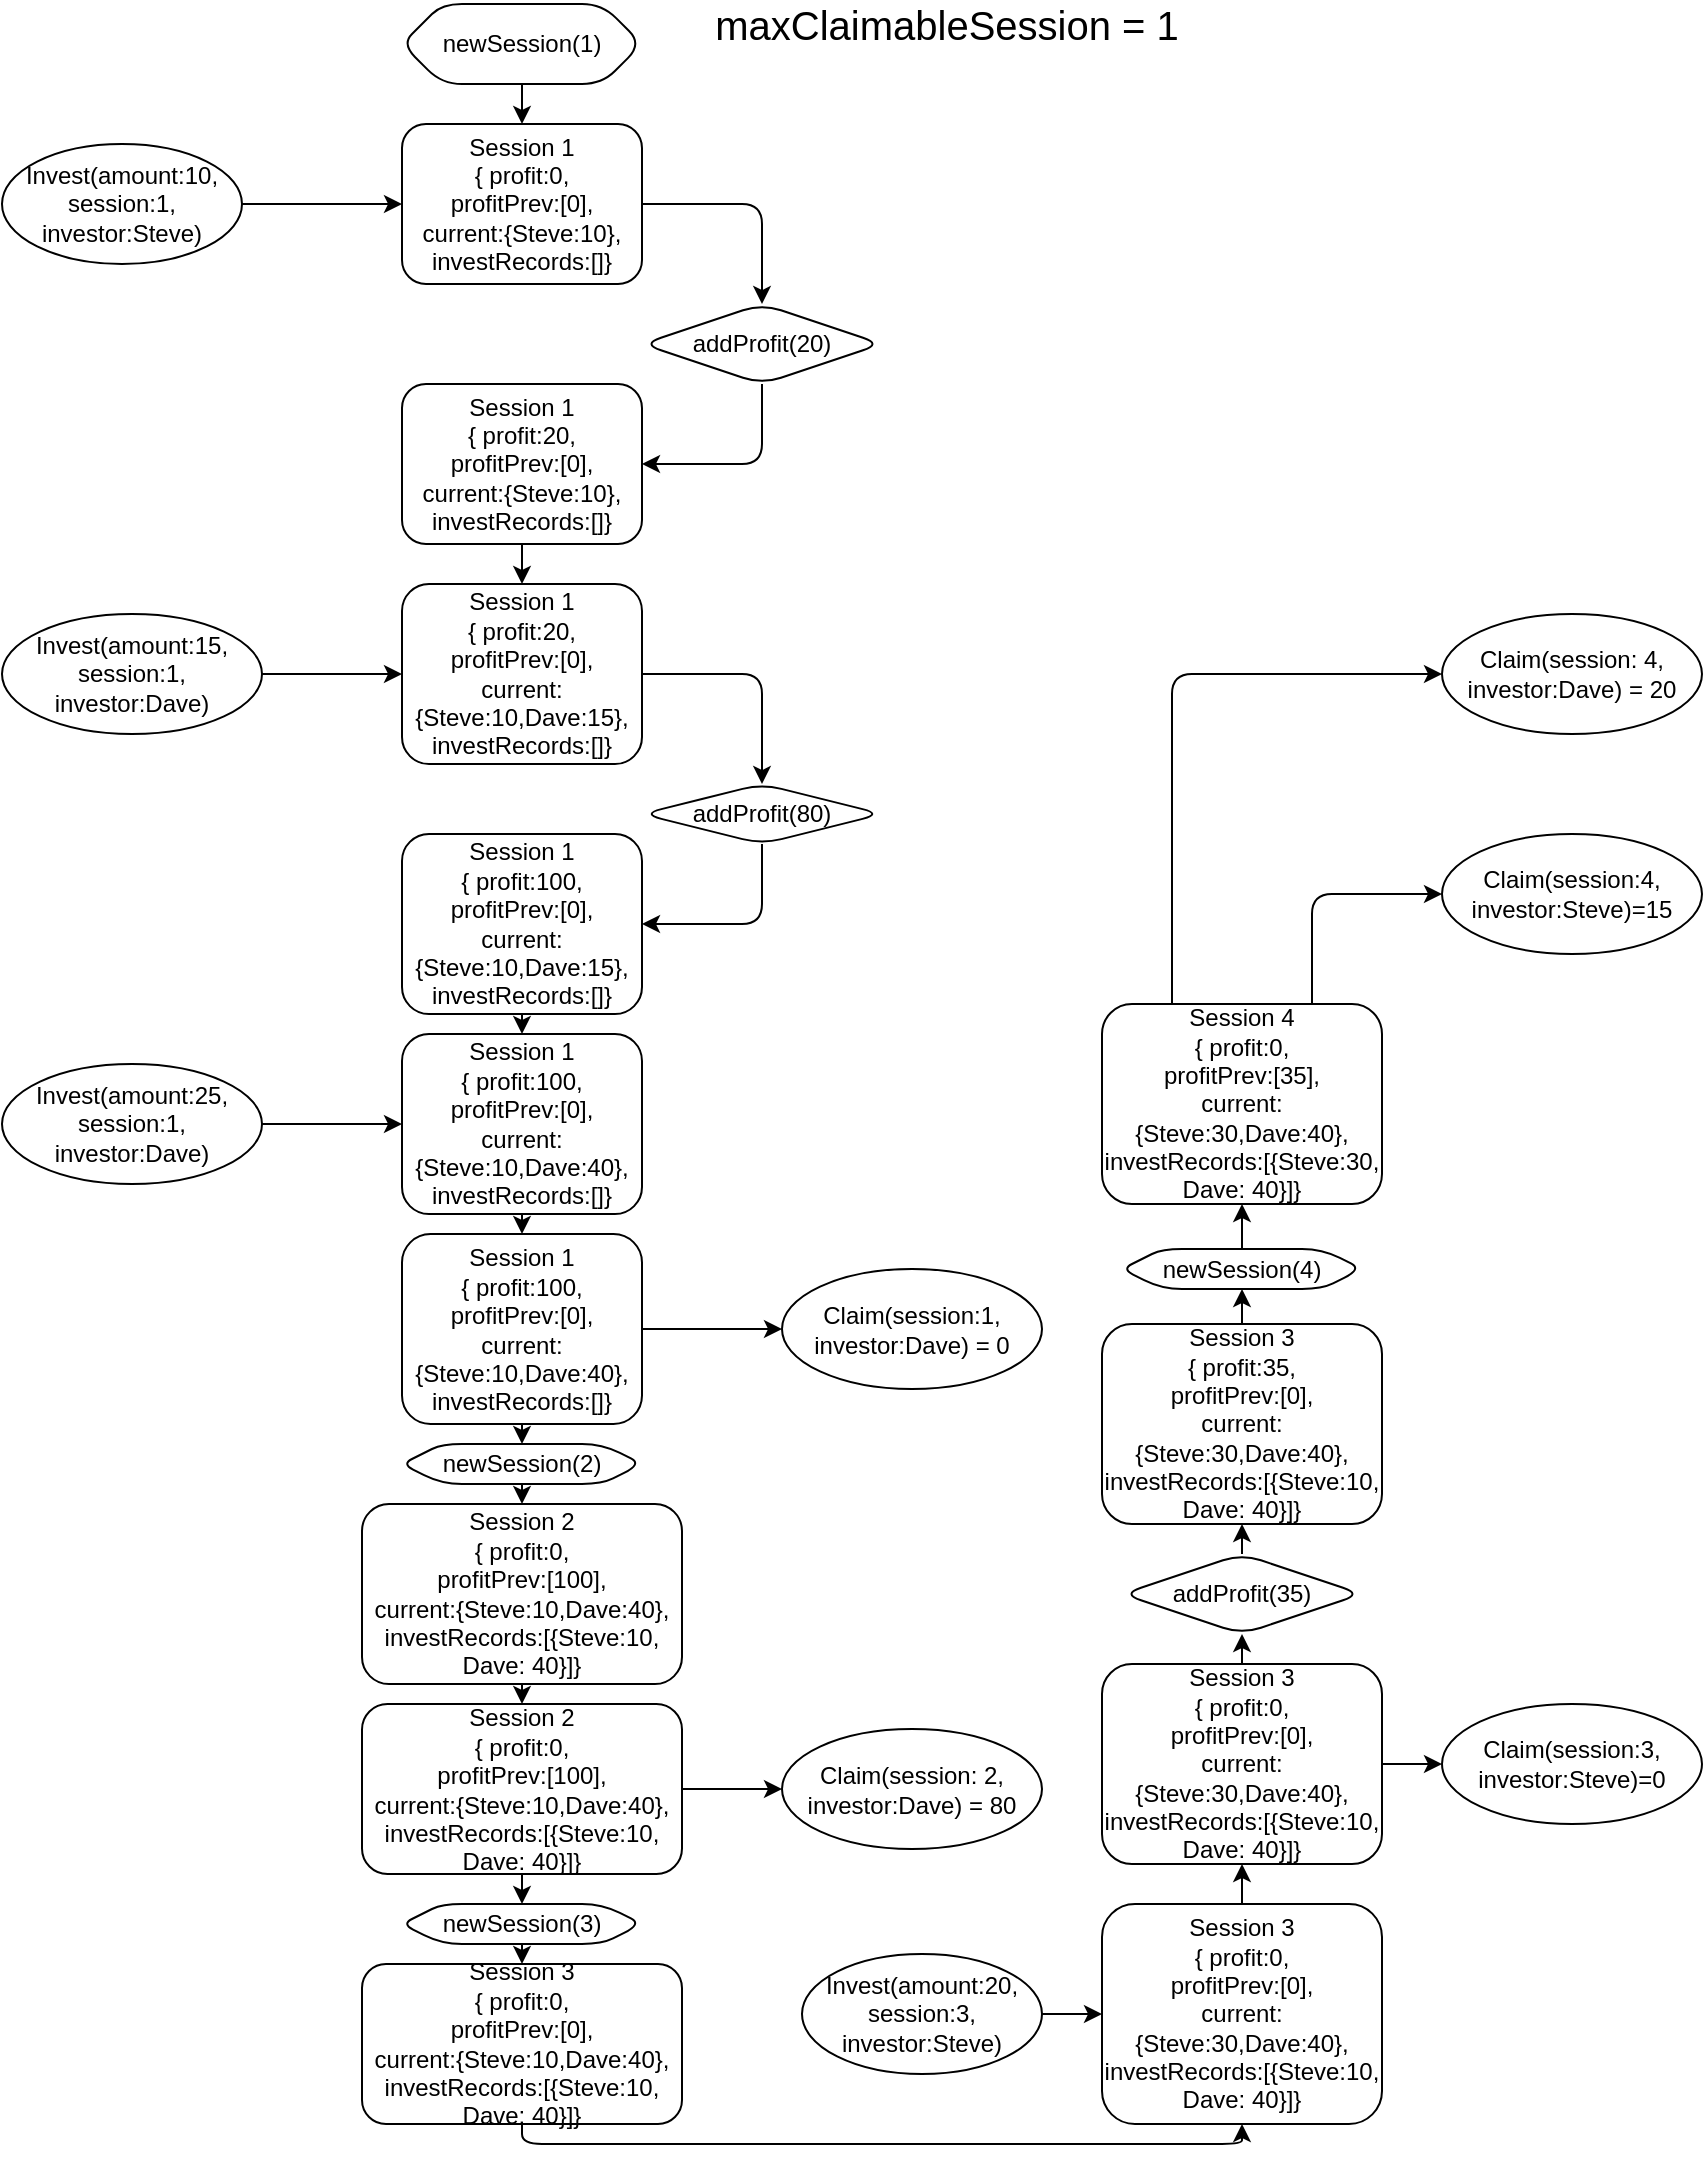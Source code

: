 <mxfile version="14.9.7" type="github" pages="3">
  <diagram id="loji6d5wHGWuaxC7HTpE" name="Scenario1_MaxClaimableSession=1">
    <mxGraphModel dx="988" dy="1554" grid="1" gridSize="10" guides="1" tooltips="1" connect="1" arrows="1" fold="1" page="1" pageScale="1" pageWidth="850" pageHeight="1100" math="0" shadow="0">
      <root>
        <mxCell id="k_TUhZn_JpIToX4vtfrt-0" />
        <mxCell id="k_TUhZn_JpIToX4vtfrt-1" parent="k_TUhZn_JpIToX4vtfrt-0" />
        <mxCell id="XPT8ksmNs8l12v2QQ6D_-64" style="edgeStyle=orthogonalEdgeStyle;orthogonalLoop=1;jettySize=auto;html=1;exitX=1;exitY=0.5;exitDx=0;exitDy=0;entryX=0.5;entryY=0;entryDx=0;entryDy=0;" parent="k_TUhZn_JpIToX4vtfrt-1" source="k_TUhZn_JpIToX4vtfrt-3" target="k_TUhZn_JpIToX4vtfrt-9" edge="1">
          <mxGeometry relative="1" as="geometry" />
        </mxCell>
        <mxCell id="k_TUhZn_JpIToX4vtfrt-3" value="&lt;div&gt;Session 1&lt;/div&gt;&lt;div&gt;{ profit:0,&lt;/div&gt;&lt;div&gt;profitPrev:[0],&lt;br&gt;&lt;/div&gt;&lt;div&gt;current:{Steve:10}, investRecords:[]}&lt;br&gt;&lt;/div&gt;" style="whiteSpace=wrap;html=1;rounded=1;" parent="k_TUhZn_JpIToX4vtfrt-1" vertex="1">
          <mxGeometry x="200" y="80" width="120" height="80" as="geometry" />
        </mxCell>
        <mxCell id="k_TUhZn_JpIToX4vtfrt-6" style="edgeStyle=orthogonalEdgeStyle;orthogonalLoop=1;jettySize=auto;html=1;exitX=1;exitY=0.5;exitDx=0;exitDy=0;entryX=0;entryY=0.5;entryDx=0;entryDy=0;" parent="k_TUhZn_JpIToX4vtfrt-1" source="k_TUhZn_JpIToX4vtfrt-5" target="k_TUhZn_JpIToX4vtfrt-3" edge="1">
          <mxGeometry relative="1" as="geometry" />
        </mxCell>
        <mxCell id="k_TUhZn_JpIToX4vtfrt-5" value="Invest(amount:10, session:1, investor:Steve)" style="ellipse;whiteSpace=wrap;html=1;rounded=1;" parent="k_TUhZn_JpIToX4vtfrt-1" vertex="1">
          <mxGeometry y="90" width="120" height="60" as="geometry" />
        </mxCell>
        <mxCell id="XPT8ksmNs8l12v2QQ6D_-65" style="edgeStyle=orthogonalEdgeStyle;orthogonalLoop=1;jettySize=auto;html=1;exitX=0.5;exitY=1;exitDx=0;exitDy=0;entryX=1;entryY=0.5;entryDx=0;entryDy=0;" parent="k_TUhZn_JpIToX4vtfrt-1" source="k_TUhZn_JpIToX4vtfrt-9" target="k_TUhZn_JpIToX4vtfrt-15" edge="1">
          <mxGeometry relative="1" as="geometry" />
        </mxCell>
        <mxCell id="k_TUhZn_JpIToX4vtfrt-9" value="addProfit(20)" style="rhombus;whiteSpace=wrap;html=1;rounded=1;" parent="k_TUhZn_JpIToX4vtfrt-1" vertex="1">
          <mxGeometry x="320" y="170" width="120" height="40" as="geometry" />
        </mxCell>
        <mxCell id="XPT8ksmNs8l12v2QQ6D_-66" style="edgeStyle=orthogonalEdgeStyle;orthogonalLoop=1;jettySize=auto;html=1;exitX=1;exitY=0.5;exitDx=0;exitDy=0;entryX=0.5;entryY=0;entryDx=0;entryDy=0;" parent="k_TUhZn_JpIToX4vtfrt-1" source="k_TUhZn_JpIToX4vtfrt-11" target="k_TUhZn_JpIToX4vtfrt-20" edge="1">
          <mxGeometry relative="1" as="geometry" />
        </mxCell>
        <mxCell id="k_TUhZn_JpIToX4vtfrt-11" value="&lt;div&gt;Session 1&lt;/div&gt;&lt;div&gt;{ profit:20,&lt;/div&gt;&lt;div&gt;profitPrev:[0],&lt;br&gt;&lt;/div&gt;&lt;div&gt;current:{Steve:10,Dave:15}, investRecords:[]}&lt;br&gt;&lt;/div&gt;" style="whiteSpace=wrap;html=1;rounded=1;" parent="k_TUhZn_JpIToX4vtfrt-1" vertex="1">
          <mxGeometry x="200" y="310" width="120" height="90" as="geometry" />
        </mxCell>
        <mxCell id="k_TUhZn_JpIToX4vtfrt-14" style="edgeStyle=orthogonalEdgeStyle;orthogonalLoop=1;jettySize=auto;html=1;exitX=1;exitY=0.5;exitDx=0;exitDy=0;entryX=0;entryY=0.5;entryDx=0;entryDy=0;" parent="k_TUhZn_JpIToX4vtfrt-1" source="k_TUhZn_JpIToX4vtfrt-13" target="k_TUhZn_JpIToX4vtfrt-11" edge="1">
          <mxGeometry relative="1" as="geometry" />
        </mxCell>
        <mxCell id="k_TUhZn_JpIToX4vtfrt-13" value="Invest(amount:15, session:1, investor:Dave)" style="ellipse;whiteSpace=wrap;html=1;rounded=1;" parent="k_TUhZn_JpIToX4vtfrt-1" vertex="1">
          <mxGeometry y="325" width="130" height="60" as="geometry" />
        </mxCell>
        <mxCell id="k_TUhZn_JpIToX4vtfrt-17" style="edgeStyle=orthogonalEdgeStyle;orthogonalLoop=1;jettySize=auto;html=1;exitX=0.5;exitY=1;exitDx=0;exitDy=0;entryX=0.5;entryY=0;entryDx=0;entryDy=0;" parent="k_TUhZn_JpIToX4vtfrt-1" source="k_TUhZn_JpIToX4vtfrt-15" target="k_TUhZn_JpIToX4vtfrt-11" edge="1">
          <mxGeometry relative="1" as="geometry" />
        </mxCell>
        <mxCell id="k_TUhZn_JpIToX4vtfrt-15" value="&lt;div&gt;Session 1&lt;/div&gt;&lt;div&gt;{ profit:20,&lt;/div&gt;&lt;div&gt;profitPrev:[0],&lt;br&gt;&lt;/div&gt;&lt;div&gt;current:{Steve:10}, investRecords:[]}&lt;br&gt;&lt;/div&gt;" style="whiteSpace=wrap;html=1;rounded=1;" parent="k_TUhZn_JpIToX4vtfrt-1" vertex="1">
          <mxGeometry x="200" y="210" width="120" height="80" as="geometry" />
        </mxCell>
        <mxCell id="XPT8ksmNs8l12v2QQ6D_-67" style="edgeStyle=orthogonalEdgeStyle;orthogonalLoop=1;jettySize=auto;html=1;exitX=0.5;exitY=1;exitDx=0;exitDy=0;entryX=1;entryY=0.5;entryDx=0;entryDy=0;" parent="k_TUhZn_JpIToX4vtfrt-1" source="k_TUhZn_JpIToX4vtfrt-20" target="k_TUhZn_JpIToX4vtfrt-21" edge="1">
          <mxGeometry relative="1" as="geometry" />
        </mxCell>
        <mxCell id="k_TUhZn_JpIToX4vtfrt-20" value="addProfit(80)" style="rhombus;whiteSpace=wrap;html=1;rounded=1;" parent="k_TUhZn_JpIToX4vtfrt-1" vertex="1">
          <mxGeometry x="320" y="410" width="120" height="30" as="geometry" />
        </mxCell>
        <mxCell id="m3K5xn2STQ442jW90mxO-2" style="edgeStyle=orthogonalEdgeStyle;orthogonalLoop=1;jettySize=auto;html=1;exitX=0.5;exitY=1;exitDx=0;exitDy=0;entryX=0.5;entryY=0;entryDx=0;entryDy=0;" parent="k_TUhZn_JpIToX4vtfrt-1" source="k_TUhZn_JpIToX4vtfrt-21" target="k_TUhZn_JpIToX4vtfrt-22" edge="1">
          <mxGeometry relative="1" as="geometry" />
        </mxCell>
        <mxCell id="k_TUhZn_JpIToX4vtfrt-21" value="&lt;div&gt;Session 1&lt;/div&gt;&lt;div&gt;{ profit:100,&lt;/div&gt;&lt;div&gt;profitPrev:[0],&lt;br&gt;&lt;/div&gt;&lt;div&gt;current:{Steve:10,Dave:15}, investRecords:[]}&lt;br&gt;&lt;/div&gt;" style="whiteSpace=wrap;html=1;rounded=1;" parent="k_TUhZn_JpIToX4vtfrt-1" vertex="1">
          <mxGeometry x="200" y="435" width="120" height="90" as="geometry" />
        </mxCell>
        <mxCell id="k_TUhZn_JpIToX4vtfrt-38" style="edgeStyle=orthogonalEdgeStyle;orthogonalLoop=1;jettySize=auto;html=1;exitX=0.5;exitY=1;exitDx=0;exitDy=0;entryX=0.5;entryY=0;entryDx=0;entryDy=0;" parent="k_TUhZn_JpIToX4vtfrt-1" source="k_TUhZn_JpIToX4vtfrt-22" target="k_TUhZn_JpIToX4vtfrt-28" edge="1">
          <mxGeometry relative="1" as="geometry" />
        </mxCell>
        <mxCell id="k_TUhZn_JpIToX4vtfrt-22" value="&lt;div&gt;Session 1&lt;/div&gt;&lt;div&gt;{ profit:100,&lt;/div&gt;&lt;div&gt;profitPrev:[0],&lt;br&gt;&lt;/div&gt;&lt;div&gt;current:{Steve:10,Dave:40}, investRecords:[]}&lt;br&gt;&lt;/div&gt;" style="whiteSpace=wrap;html=1;rounded=1;" parent="k_TUhZn_JpIToX4vtfrt-1" vertex="1">
          <mxGeometry x="200" y="535" width="120" height="90" as="geometry" />
        </mxCell>
        <mxCell id="k_TUhZn_JpIToX4vtfrt-23" style="edgeStyle=orthogonalEdgeStyle;orthogonalLoop=1;jettySize=auto;html=1;exitX=1;exitY=0.5;exitDx=0;exitDy=0;entryX=0;entryY=0.5;entryDx=0;entryDy=0;" parent="k_TUhZn_JpIToX4vtfrt-1" source="k_TUhZn_JpIToX4vtfrt-24" target="k_TUhZn_JpIToX4vtfrt-22" edge="1">
          <mxGeometry relative="1" as="geometry" />
        </mxCell>
        <mxCell id="k_TUhZn_JpIToX4vtfrt-24" value="Invest(amount:25, session:1, investor:Dave)" style="ellipse;whiteSpace=wrap;html=1;rounded=1;" parent="k_TUhZn_JpIToX4vtfrt-1" vertex="1">
          <mxGeometry y="550" width="130" height="60" as="geometry" />
        </mxCell>
        <mxCell id="k_TUhZn_JpIToX4vtfrt-31" style="edgeStyle=orthogonalEdgeStyle;orthogonalLoop=1;jettySize=auto;html=1;exitX=1;exitY=0.5;exitDx=0;exitDy=0;entryX=0;entryY=0.5;entryDx=0;entryDy=0;" parent="k_TUhZn_JpIToX4vtfrt-1" source="k_TUhZn_JpIToX4vtfrt-28" target="k_TUhZn_JpIToX4vtfrt-30" edge="1">
          <mxGeometry relative="1" as="geometry" />
        </mxCell>
        <mxCell id="yJquGkovCwR76NoG3Z3U-9" style="edgeStyle=orthogonalEdgeStyle;orthogonalLoop=1;jettySize=auto;html=1;exitX=0.5;exitY=1;exitDx=0;exitDy=0;entryX=0.5;entryY=0;entryDx=0;entryDy=0;" parent="k_TUhZn_JpIToX4vtfrt-1" source="k_TUhZn_JpIToX4vtfrt-28" target="yJquGkovCwR76NoG3Z3U-8" edge="1">
          <mxGeometry relative="1" as="geometry" />
        </mxCell>
        <mxCell id="k_TUhZn_JpIToX4vtfrt-28" value="&lt;div&gt;Session 1&lt;/div&gt;&lt;div&gt;{ profit:100,&lt;/div&gt;&lt;div&gt;profitPrev:[0],&lt;br&gt;&lt;/div&gt;&lt;div&gt;current:{Steve:10,Dave:40}, investRecords:[]}&lt;br&gt;&lt;/div&gt;" style="whiteSpace=wrap;html=1;rounded=1;" parent="k_TUhZn_JpIToX4vtfrt-1" vertex="1">
          <mxGeometry x="200" y="635" width="120" height="95" as="geometry" />
        </mxCell>
        <mxCell id="k_TUhZn_JpIToX4vtfrt-30" value="Claim(session:1, investor:Dave) = 0" style="ellipse;whiteSpace=wrap;html=1;rounded=1;" parent="k_TUhZn_JpIToX4vtfrt-1" vertex="1">
          <mxGeometry x="390" y="652.5" width="130" height="60" as="geometry" />
        </mxCell>
        <mxCell id="k_TUhZn_JpIToX4vtfrt-46" style="edgeStyle=orthogonalEdgeStyle;orthogonalLoop=1;jettySize=auto;html=1;exitX=0.5;exitY=1;exitDx=0;exitDy=0;entryX=0.5;entryY=0;entryDx=0;entryDy=0;" parent="k_TUhZn_JpIToX4vtfrt-1" source="k_TUhZn_JpIToX4vtfrt-39" target="k_TUhZn_JpIToX4vtfrt-45" edge="1">
          <mxGeometry relative="1" as="geometry" />
        </mxCell>
        <mxCell id="XPT8ksmNs8l12v2QQ6D_-68" style="edgeStyle=orthogonalEdgeStyle;orthogonalLoop=1;jettySize=auto;html=1;exitX=0.5;exitY=0;exitDx=0;exitDy=0;" parent="k_TUhZn_JpIToX4vtfrt-1" source="k_TUhZn_JpIToX4vtfrt-39" edge="1">
          <mxGeometry relative="1" as="geometry">
            <mxPoint x="260" y="770" as="targetPoint" />
          </mxGeometry>
        </mxCell>
        <mxCell id="k_TUhZn_JpIToX4vtfrt-39" value="&lt;div&gt;Session 2&lt;br&gt;&lt;/div&gt;&lt;div&gt;{ profit:0,&lt;br&gt;&lt;/div&gt;&lt;div&gt;profitPrev:[100],&lt;/div&gt;&lt;div&gt;current:{Steve:10,Dave:40},&lt;/div&gt;&lt;div&gt;investRecords:[{Steve:10,&lt;/div&gt;&lt;div&gt;Dave: 40}]}&lt;br&gt;&lt;/div&gt;" style="whiteSpace=wrap;html=1;rounded=1;" parent="k_TUhZn_JpIToX4vtfrt-1" vertex="1">
          <mxGeometry x="180" y="770" width="160" height="90" as="geometry" />
        </mxCell>
        <mxCell id="k_TUhZn_JpIToX4vtfrt-43" value="Claim(session: 2, investor:Dave) = 80" style="ellipse;whiteSpace=wrap;html=1;rounded=1;" parent="k_TUhZn_JpIToX4vtfrt-1" vertex="1">
          <mxGeometry x="390" y="882.5" width="130" height="60" as="geometry" />
        </mxCell>
        <mxCell id="k_TUhZn_JpIToX4vtfrt-47" style="edgeStyle=orthogonalEdgeStyle;orthogonalLoop=1;jettySize=auto;html=1;exitX=1;exitY=0.5;exitDx=0;exitDy=0;entryX=0;entryY=0.5;entryDx=0;entryDy=0;" parent="k_TUhZn_JpIToX4vtfrt-1" source="k_TUhZn_JpIToX4vtfrt-45" target="k_TUhZn_JpIToX4vtfrt-43" edge="1">
          <mxGeometry relative="1" as="geometry" />
        </mxCell>
        <mxCell id="yJquGkovCwR76NoG3Z3U-12" style="edgeStyle=orthogonalEdgeStyle;orthogonalLoop=1;jettySize=auto;html=1;exitX=0.5;exitY=1;exitDx=0;exitDy=0;entryX=0.5;entryY=0;entryDx=0;entryDy=0;" parent="k_TUhZn_JpIToX4vtfrt-1" source="k_TUhZn_JpIToX4vtfrt-45" target="yJquGkovCwR76NoG3Z3U-11" edge="1">
          <mxGeometry relative="1" as="geometry" />
        </mxCell>
        <mxCell id="k_TUhZn_JpIToX4vtfrt-45" value="&lt;div&gt;Session 2&lt;br&gt;&lt;/div&gt;&lt;div&gt;{ profit:0,&lt;br&gt;&lt;/div&gt;&lt;div&gt;profitPrev:[100],&lt;/div&gt;&lt;div&gt;current:{Steve:10,Dave:40},&lt;/div&gt;&lt;div&gt;investRecords:[{Steve:10,&lt;/div&gt;&lt;div&gt;Dave: 40}]}&lt;br&gt;&lt;/div&gt;" style="whiteSpace=wrap;html=1;rounded=1;" parent="k_TUhZn_JpIToX4vtfrt-1" vertex="1">
          <mxGeometry x="180" y="870" width="160" height="85" as="geometry" />
        </mxCell>
        <mxCell id="k_TUhZn_JpIToX4vtfrt-56" style="edgeStyle=orthogonalEdgeStyle;orthogonalLoop=1;jettySize=auto;html=1;exitX=0.5;exitY=1;exitDx=0;exitDy=0;entryX=0.5;entryY=1;entryDx=0;entryDy=0;" parent="k_TUhZn_JpIToX4vtfrt-1" source="k_TUhZn_JpIToX4vtfrt-53" target="k_TUhZn_JpIToX4vtfrt-55" edge="1">
          <mxGeometry relative="1" as="geometry">
            <Array as="points">
              <mxPoint x="260" y="1090" />
              <mxPoint x="620" y="1090" />
            </Array>
          </mxGeometry>
        </mxCell>
        <mxCell id="k_TUhZn_JpIToX4vtfrt-53" value="&lt;div&gt;Session 3&lt;br&gt;&lt;/div&gt;&lt;div&gt;{ profit:0,&lt;br&gt;&lt;/div&gt;&lt;div&gt;profitPrev:[0],&lt;/div&gt;&lt;div&gt;current:{Steve:10,Dave:40},&lt;/div&gt;&lt;div&gt;investRecords:[{Steve:10,&lt;/div&gt;&lt;div&gt;Dave: 40}]}&lt;br&gt;&lt;/div&gt;" style="whiteSpace=wrap;html=1;rounded=1;" parent="k_TUhZn_JpIToX4vtfrt-1" vertex="1">
          <mxGeometry x="180" y="1000" width="160" height="80" as="geometry" />
        </mxCell>
        <mxCell id="k_TUhZn_JpIToX4vtfrt-60" style="edgeStyle=orthogonalEdgeStyle;orthogonalLoop=1;jettySize=auto;html=1;exitX=0.5;exitY=0;exitDx=0;exitDy=0;entryX=0.5;entryY=1;entryDx=0;entryDy=0;" parent="k_TUhZn_JpIToX4vtfrt-1" source="k_TUhZn_JpIToX4vtfrt-55" target="k_TUhZn_JpIToX4vtfrt-59" edge="1">
          <mxGeometry relative="1" as="geometry" />
        </mxCell>
        <mxCell id="k_TUhZn_JpIToX4vtfrt-55" value="&lt;div&gt;Session 3&lt;br&gt;&lt;/div&gt;&lt;div&gt;{ profit:0,&lt;br&gt;&lt;/div&gt;&lt;div&gt;profitPrev:[0],&lt;/div&gt;&lt;div&gt;current:{Steve:30,Dave:40},&lt;/div&gt;&lt;div&gt;investRecords:[{Steve:10,&lt;/div&gt;&lt;div&gt;Dave: 40}]}&lt;br&gt;&lt;/div&gt;" style="whiteSpace=wrap;html=1;rounded=1;" parent="k_TUhZn_JpIToX4vtfrt-1" vertex="1">
          <mxGeometry x="550" y="970" width="140" height="110" as="geometry" />
        </mxCell>
        <mxCell id="k_TUhZn_JpIToX4vtfrt-58" style="edgeStyle=orthogonalEdgeStyle;orthogonalLoop=1;jettySize=auto;html=1;exitX=1;exitY=0.5;exitDx=0;exitDy=0;" parent="k_TUhZn_JpIToX4vtfrt-1" source="k_TUhZn_JpIToX4vtfrt-57" target="k_TUhZn_JpIToX4vtfrt-55" edge="1">
          <mxGeometry relative="1" as="geometry" />
        </mxCell>
        <mxCell id="k_TUhZn_JpIToX4vtfrt-57" value="Invest(amount:20, session:3, investor:Steve)" style="ellipse;whiteSpace=wrap;html=1;rounded=1;" parent="k_TUhZn_JpIToX4vtfrt-1" vertex="1">
          <mxGeometry x="400" y="995" width="120" height="60" as="geometry" />
        </mxCell>
        <mxCell id="k_TUhZn_JpIToX4vtfrt-62" style="edgeStyle=orthogonalEdgeStyle;orthogonalLoop=1;jettySize=auto;html=1;exitX=1;exitY=0.5;exitDx=0;exitDy=0;entryX=0;entryY=0.5;entryDx=0;entryDy=0;" parent="k_TUhZn_JpIToX4vtfrt-1" source="k_TUhZn_JpIToX4vtfrt-59" target="k_TUhZn_JpIToX4vtfrt-61" edge="1">
          <mxGeometry relative="1" as="geometry" />
        </mxCell>
        <mxCell id="k_TUhZn_JpIToX4vtfrt-65" style="edgeStyle=orthogonalEdgeStyle;orthogonalLoop=1;jettySize=auto;html=1;exitX=0.5;exitY=0;exitDx=0;exitDy=0;entryX=0.5;entryY=1;entryDx=0;entryDy=0;" parent="k_TUhZn_JpIToX4vtfrt-1" source="k_TUhZn_JpIToX4vtfrt-59" target="k_TUhZn_JpIToX4vtfrt-64" edge="1">
          <mxGeometry relative="1" as="geometry" />
        </mxCell>
        <mxCell id="k_TUhZn_JpIToX4vtfrt-59" value="&lt;div&gt;Session 3&lt;br&gt;&lt;/div&gt;&lt;div&gt;{ profit:0,&lt;br&gt;&lt;/div&gt;&lt;div&gt;profitPrev:[0],&lt;/div&gt;&lt;div&gt;current:{Steve:30,Dave:40},&lt;/div&gt;&lt;div&gt;investRecords:[{Steve:10,&lt;/div&gt;&lt;div&gt;Dave: 40}]}&lt;br&gt;&lt;/div&gt;" style="whiteSpace=wrap;html=1;rounded=1;" parent="k_TUhZn_JpIToX4vtfrt-1" vertex="1">
          <mxGeometry x="550" y="850" width="140" height="100" as="geometry" />
        </mxCell>
        <mxCell id="k_TUhZn_JpIToX4vtfrt-61" value="Claim(session:3, investor:Steve)=0" style="ellipse;whiteSpace=wrap;html=1;rounded=1;" parent="k_TUhZn_JpIToX4vtfrt-1" vertex="1">
          <mxGeometry x="720" y="870" width="130" height="60" as="geometry" />
        </mxCell>
        <mxCell id="k_TUhZn_JpIToX4vtfrt-67" style="edgeStyle=orthogonalEdgeStyle;orthogonalLoop=1;jettySize=auto;html=1;exitX=0.5;exitY=0;exitDx=0;exitDy=0;entryX=0.5;entryY=1;entryDx=0;entryDy=0;" parent="k_TUhZn_JpIToX4vtfrt-1" source="k_TUhZn_JpIToX4vtfrt-64" target="k_TUhZn_JpIToX4vtfrt-66" edge="1">
          <mxGeometry relative="1" as="geometry" />
        </mxCell>
        <mxCell id="k_TUhZn_JpIToX4vtfrt-64" value="addProfit(35)" style="rhombus;whiteSpace=wrap;html=1;rounded=1;" parent="k_TUhZn_JpIToX4vtfrt-1" vertex="1">
          <mxGeometry x="560" y="795" width="120" height="40" as="geometry" />
        </mxCell>
        <mxCell id="yJquGkovCwR76NoG3Z3U-15" style="edgeStyle=orthogonalEdgeStyle;orthogonalLoop=1;jettySize=auto;html=1;exitX=0.5;exitY=0;exitDx=0;exitDy=0;entryX=0.5;entryY=1;entryDx=0;entryDy=0;" parent="k_TUhZn_JpIToX4vtfrt-1" source="k_TUhZn_JpIToX4vtfrt-66" target="yJquGkovCwR76NoG3Z3U-14" edge="1">
          <mxGeometry relative="1" as="geometry" />
        </mxCell>
        <mxCell id="k_TUhZn_JpIToX4vtfrt-66" value="&lt;div&gt;Session 3&lt;br&gt;&lt;/div&gt;&lt;div&gt;{ profit:35,&lt;br&gt;&lt;/div&gt;&lt;div&gt;profitPrev:[0],&lt;/div&gt;&lt;div&gt;current:{Steve:30,Dave:40},&lt;/div&gt;&lt;div&gt;investRecords:[{Steve:10,&lt;/div&gt;&lt;div&gt;Dave: 40}]}&lt;br&gt;&lt;/div&gt;" style="whiteSpace=wrap;html=1;rounded=1;" parent="k_TUhZn_JpIToX4vtfrt-1" vertex="1">
          <mxGeometry x="550" y="680" width="140" height="100" as="geometry" />
        </mxCell>
        <mxCell id="k_TUhZn_JpIToX4vtfrt-72" value="Claim(session:4, investor:Steve)=15" style="ellipse;whiteSpace=wrap;html=1;rounded=1;" parent="k_TUhZn_JpIToX4vtfrt-1" vertex="1">
          <mxGeometry x="720" y="435" width="130" height="60" as="geometry" />
        </mxCell>
        <mxCell id="k_TUhZn_JpIToX4vtfrt-76" value="Claim(session: 4, investor:Dave) = 20" style="ellipse;whiteSpace=wrap;html=1;rounded=1;" parent="k_TUhZn_JpIToX4vtfrt-1" vertex="1">
          <mxGeometry x="720" y="325" width="130" height="60" as="geometry" />
        </mxCell>
        <mxCell id="2RX_QsnpYBfUHCNBmFly-2" style="edgeStyle=orthogonalEdgeStyle;orthogonalLoop=1;jettySize=auto;html=1;exitX=0.75;exitY=0;exitDx=0;exitDy=0;entryX=0;entryY=0.5;entryDx=0;entryDy=0;" edge="1" parent="k_TUhZn_JpIToX4vtfrt-1" source="yJquGkovCwR76NoG3Z3U-3" target="k_TUhZn_JpIToX4vtfrt-72">
          <mxGeometry relative="1" as="geometry" />
        </mxCell>
        <mxCell id="2RX_QsnpYBfUHCNBmFly-3" style="edgeStyle=orthogonalEdgeStyle;rounded=1;orthogonalLoop=1;jettySize=auto;html=1;exitX=0.25;exitY=0;exitDx=0;exitDy=0;entryX=0;entryY=0.5;entryDx=0;entryDy=0;" edge="1" parent="k_TUhZn_JpIToX4vtfrt-1" source="yJquGkovCwR76NoG3Z3U-3" target="k_TUhZn_JpIToX4vtfrt-76">
          <mxGeometry relative="1" as="geometry" />
        </mxCell>
        <mxCell id="yJquGkovCwR76NoG3Z3U-3" value="&lt;div&gt;Session 4&lt;br&gt;&lt;/div&gt;&lt;div&gt;{ profit:0,&lt;br&gt;&lt;/div&gt;&lt;div&gt;profitPrev:[35],&lt;/div&gt;&lt;div&gt;current:{Steve:30,Dave:40},&lt;/div&gt;&lt;div&gt;investRecords:[{Steve:30,&lt;/div&gt;&lt;div&gt;Dave: 40}]}&lt;br&gt;&lt;/div&gt;" style="whiteSpace=wrap;html=1;rounded=1;" parent="k_TUhZn_JpIToX4vtfrt-1" vertex="1">
          <mxGeometry x="550" y="520" width="140" height="100" as="geometry" />
        </mxCell>
        <mxCell id="yJquGkovCwR76NoG3Z3U-10" style="edgeStyle=orthogonalEdgeStyle;orthogonalLoop=1;jettySize=auto;html=1;exitX=0.5;exitY=1;exitDx=0;exitDy=0;entryX=0.5;entryY=0;entryDx=0;entryDy=0;" parent="k_TUhZn_JpIToX4vtfrt-1" source="yJquGkovCwR76NoG3Z3U-8" target="k_TUhZn_JpIToX4vtfrt-39" edge="1">
          <mxGeometry relative="1" as="geometry" />
        </mxCell>
        <mxCell id="yJquGkovCwR76NoG3Z3U-8" value="&lt;div&gt;newSession(2)&lt;/div&gt;" style="shape=hexagon;perimeter=hexagonPerimeter2;whiteSpace=wrap;html=1;fixedSize=1;rounded=1;" parent="k_TUhZn_JpIToX4vtfrt-1" vertex="1">
          <mxGeometry x="200" y="740" width="120" height="20" as="geometry" />
        </mxCell>
        <mxCell id="yJquGkovCwR76NoG3Z3U-13" style="edgeStyle=orthogonalEdgeStyle;orthogonalLoop=1;jettySize=auto;html=1;exitX=0.5;exitY=1;exitDx=0;exitDy=0;entryX=0.5;entryY=0;entryDx=0;entryDy=0;" parent="k_TUhZn_JpIToX4vtfrt-1" source="yJquGkovCwR76NoG3Z3U-11" target="k_TUhZn_JpIToX4vtfrt-53" edge="1">
          <mxGeometry relative="1" as="geometry" />
        </mxCell>
        <mxCell id="yJquGkovCwR76NoG3Z3U-11" value="&lt;div&gt;newSession(3)&lt;/div&gt;" style="shape=hexagon;perimeter=hexagonPerimeter2;whiteSpace=wrap;html=1;fixedSize=1;rounded=1;" parent="k_TUhZn_JpIToX4vtfrt-1" vertex="1">
          <mxGeometry x="200" y="970" width="120" height="20" as="geometry" />
        </mxCell>
        <mxCell id="yJquGkovCwR76NoG3Z3U-17" style="edgeStyle=orthogonalEdgeStyle;orthogonalLoop=1;jettySize=auto;html=1;exitX=0.5;exitY=0;exitDx=0;exitDy=0;entryX=0.5;entryY=1;entryDx=0;entryDy=0;" parent="k_TUhZn_JpIToX4vtfrt-1" source="yJquGkovCwR76NoG3Z3U-14" target="yJquGkovCwR76NoG3Z3U-3" edge="1">
          <mxGeometry relative="1" as="geometry" />
        </mxCell>
        <mxCell id="yJquGkovCwR76NoG3Z3U-14" value="&lt;div&gt;newSession(4)&lt;/div&gt;" style="shape=hexagon;perimeter=hexagonPerimeter2;whiteSpace=wrap;html=1;fixedSize=1;rounded=1;" parent="k_TUhZn_JpIToX4vtfrt-1" vertex="1">
          <mxGeometry x="560" y="642.5" width="120" height="20" as="geometry" />
        </mxCell>
        <mxCell id="qhMx9awklwHbOFY4VPaS-0" value="maxClaimableSession = 1" style="text;html=1;strokeColor=none;fillColor=none;align=center;verticalAlign=middle;whiteSpace=wrap;fontSize=20;rounded=1;" parent="k_TUhZn_JpIToX4vtfrt-1" vertex="1">
          <mxGeometry x="320" y="20" width="305" height="20" as="geometry" />
        </mxCell>
        <mxCell id="CW_NQTFAMHuf74rHYHPA-3" style="edgeStyle=orthogonalEdgeStyle;orthogonalLoop=1;jettySize=auto;html=1;exitX=0.5;exitY=1;exitDx=0;exitDy=0;entryX=0.5;entryY=0;entryDx=0;entryDy=0;fontSize=20;" parent="k_TUhZn_JpIToX4vtfrt-1" source="CW_NQTFAMHuf74rHYHPA-1" target="k_TUhZn_JpIToX4vtfrt-3" edge="1">
          <mxGeometry relative="1" as="geometry" />
        </mxCell>
        <mxCell id="CW_NQTFAMHuf74rHYHPA-1" value="&lt;div&gt;newSession(1)&lt;/div&gt;" style="shape=hexagon;perimeter=hexagonPerimeter2;whiteSpace=wrap;html=1;fixedSize=1;rounded=1;" parent="k_TUhZn_JpIToX4vtfrt-1" vertex="1">
          <mxGeometry x="200" y="20" width="120" height="40" as="geometry" />
        </mxCell>
      </root>
    </mxGraphModel>
  </diagram>
  <diagram id="C_Lap4P_rimV70JenlwI" name="Scenario2_MaxClaimableSession=2">
    <mxGraphModel dx="1211" dy="1554" grid="1" gridSize="10" guides="1" tooltips="1" connect="1" arrows="1" fold="1" page="1" pageScale="1" pageWidth="850" pageHeight="1100" math="0" shadow="0">
      <root>
        <mxCell id="iTom-UJpVvmiZ_75oO6J-0" />
        <mxCell id="iTom-UJpVvmiZ_75oO6J-1" parent="iTom-UJpVvmiZ_75oO6J-0" />
        <mxCell id="rUbak7L-tr6PBLR87c6y-6" style="edgeStyle=orthogonalEdgeStyle;rounded=1;orthogonalLoop=1;jettySize=auto;html=1;exitX=1;exitY=0.5;exitDx=0;exitDy=0;entryX=0.5;entryY=0;entryDx=0;entryDy=0;fontSize=20;" parent="iTom-UJpVvmiZ_75oO6J-1" source="5X1X3crS44ORBH0vk_nt-1" target="5X1X3crS44ORBH0vk_nt-5" edge="1">
          <mxGeometry relative="1" as="geometry" />
        </mxCell>
        <mxCell id="5X1X3crS44ORBH0vk_nt-1" value="&lt;div&gt;Session 1&lt;/div&gt;&lt;div&gt;{ profit:0,&lt;/div&gt;&lt;div&gt;profitPrev:[0],&lt;br&gt;&lt;/div&gt;&lt;div&gt;current:{Steve:10}, investRecords:[]}&lt;br&gt;&lt;/div&gt;" style="rounded=1;whiteSpace=wrap;html=1;" parent="iTom-UJpVvmiZ_75oO6J-1" vertex="1">
          <mxGeometry x="200" y="80" width="120" height="80" as="geometry" />
        </mxCell>
        <mxCell id="5X1X3crS44ORBH0vk_nt-2" style="edgeStyle=orthogonalEdgeStyle;rounded=0;orthogonalLoop=1;jettySize=auto;html=1;exitX=1;exitY=0.5;exitDx=0;exitDy=0;entryX=0;entryY=0.5;entryDx=0;entryDy=0;" parent="iTom-UJpVvmiZ_75oO6J-1" source="5X1X3crS44ORBH0vk_nt-3" target="5X1X3crS44ORBH0vk_nt-1" edge="1">
          <mxGeometry relative="1" as="geometry" />
        </mxCell>
        <mxCell id="5X1X3crS44ORBH0vk_nt-3" value="Invest(amount:10, session:1, investor:Steve)" style="ellipse;whiteSpace=wrap;html=1;" parent="iTom-UJpVvmiZ_75oO6J-1" vertex="1">
          <mxGeometry x="40" y="90" width="120" height="60" as="geometry" />
        </mxCell>
        <mxCell id="rUbak7L-tr6PBLR87c6y-7" style="edgeStyle=orthogonalEdgeStyle;rounded=1;orthogonalLoop=1;jettySize=auto;html=1;exitX=0.5;exitY=1;exitDx=0;exitDy=0;entryX=1;entryY=0.5;entryDx=0;entryDy=0;fontSize=20;" parent="iTom-UJpVvmiZ_75oO6J-1" source="5X1X3crS44ORBH0vk_nt-5" target="5X1X3crS44ORBH0vk_nt-11" edge="1">
          <mxGeometry relative="1" as="geometry" />
        </mxCell>
        <mxCell id="5X1X3crS44ORBH0vk_nt-5" value="addProfit(20)" style="rhombus;whiteSpace=wrap;html=1;" parent="iTom-UJpVvmiZ_75oO6J-1" vertex="1">
          <mxGeometry x="300" y="160" width="120" height="40" as="geometry" />
        </mxCell>
        <mxCell id="rUbak7L-tr6PBLR87c6y-4" style="edgeStyle=orthogonalEdgeStyle;rounded=1;orthogonalLoop=1;jettySize=auto;html=1;exitX=1;exitY=0.5;exitDx=0;exitDy=0;entryX=0.5;entryY=0;entryDx=0;entryDy=0;fontSize=20;" parent="iTom-UJpVvmiZ_75oO6J-1" source="5X1X3crS44ORBH0vk_nt-7" target="5X1X3crS44ORBH0vk_nt-13" edge="1">
          <mxGeometry relative="1" as="geometry" />
        </mxCell>
        <mxCell id="5X1X3crS44ORBH0vk_nt-7" value="&lt;div&gt;Session 1&lt;/div&gt;&lt;div&gt;{ profit:20,&lt;/div&gt;&lt;div&gt;profitPrev:[0],&lt;br&gt;&lt;/div&gt;&lt;div&gt;current:{Steve:10,Dave:15}, investRecords:[]}&lt;br&gt;&lt;/div&gt;" style="rounded=1;whiteSpace=wrap;html=1;" parent="iTom-UJpVvmiZ_75oO6J-1" vertex="1">
          <mxGeometry x="200" y="290" width="120" height="90" as="geometry" />
        </mxCell>
        <mxCell id="5X1X3crS44ORBH0vk_nt-8" style="edgeStyle=orthogonalEdgeStyle;rounded=0;orthogonalLoop=1;jettySize=auto;html=1;exitX=1;exitY=0.5;exitDx=0;exitDy=0;entryX=0;entryY=0.5;entryDx=0;entryDy=0;" parent="iTom-UJpVvmiZ_75oO6J-1" source="5X1X3crS44ORBH0vk_nt-9" target="5X1X3crS44ORBH0vk_nt-7" edge="1">
          <mxGeometry relative="1" as="geometry" />
        </mxCell>
        <mxCell id="5X1X3crS44ORBH0vk_nt-9" value="Invest(amount:15, session:1, investor:Dave)" style="ellipse;whiteSpace=wrap;html=1;" parent="iTom-UJpVvmiZ_75oO6J-1" vertex="1">
          <mxGeometry x="30" y="305" width="130" height="60" as="geometry" />
        </mxCell>
        <mxCell id="5X1X3crS44ORBH0vk_nt-10" style="edgeStyle=orthogonalEdgeStyle;rounded=0;orthogonalLoop=1;jettySize=auto;html=1;exitX=0.5;exitY=1;exitDx=0;exitDy=0;entryX=0.5;entryY=0;entryDx=0;entryDy=0;" parent="iTom-UJpVvmiZ_75oO6J-1" source="5X1X3crS44ORBH0vk_nt-11" target="5X1X3crS44ORBH0vk_nt-7" edge="1">
          <mxGeometry relative="1" as="geometry" />
        </mxCell>
        <mxCell id="5X1X3crS44ORBH0vk_nt-11" value="&lt;div&gt;Session 1&lt;/div&gt;&lt;div&gt;{ profit:20,&lt;/div&gt;&lt;div&gt;profitPrev:[0],&lt;br&gt;&lt;/div&gt;&lt;div&gt;current:{Steve:10}, investRecords:[]}&lt;br&gt;&lt;/div&gt;" style="rounded=1;whiteSpace=wrap;html=1;" parent="iTom-UJpVvmiZ_75oO6J-1" vertex="1">
          <mxGeometry x="200" y="190" width="120" height="80" as="geometry" />
        </mxCell>
        <mxCell id="rUbak7L-tr6PBLR87c6y-5" style="edgeStyle=orthogonalEdgeStyle;rounded=1;orthogonalLoop=1;jettySize=auto;html=1;exitX=0.5;exitY=1;exitDx=0;exitDy=0;entryX=1;entryY=0.5;entryDx=0;entryDy=0;fontSize=20;" parent="iTom-UJpVvmiZ_75oO6J-1" source="5X1X3crS44ORBH0vk_nt-13" target="5X1X3crS44ORBH0vk_nt-15" edge="1">
          <mxGeometry relative="1" as="geometry" />
        </mxCell>
        <mxCell id="5X1X3crS44ORBH0vk_nt-13" value="addProfit(30)" style="rhombus;whiteSpace=wrap;html=1;" parent="iTom-UJpVvmiZ_75oO6J-1" vertex="1">
          <mxGeometry x="305" y="380" width="120" height="30" as="geometry" />
        </mxCell>
        <mxCell id="5X1X3crS44ORBH0vk_nt-14" style="edgeStyle=orthogonalEdgeStyle;rounded=0;orthogonalLoop=1;jettySize=auto;html=1;exitX=0.5;exitY=1;exitDx=0;exitDy=0;entryX=0.5;entryY=0;entryDx=0;entryDy=0;" parent="iTom-UJpVvmiZ_75oO6J-1" source="5X1X3crS44ORBH0vk_nt-15" target="5X1X3crS44ORBH0vk_nt-17" edge="1">
          <mxGeometry relative="1" as="geometry" />
        </mxCell>
        <mxCell id="5X1X3crS44ORBH0vk_nt-15" value="&lt;div&gt;Session 1&lt;/div&gt;&lt;div&gt;{ profit:50,&lt;/div&gt;&lt;div&gt;profitPrev:[0],&lt;br&gt;&lt;/div&gt;&lt;div&gt;current:{Steve:10,Dave:15}, investRecords:[]}&lt;br&gt;&lt;/div&gt;" style="rounded=1;whiteSpace=wrap;html=1;" parent="iTom-UJpVvmiZ_75oO6J-1" vertex="1">
          <mxGeometry x="200" y="410" width="120" height="90" as="geometry" />
        </mxCell>
        <mxCell id="5X1X3crS44ORBH0vk_nt-16" style="edgeStyle=orthogonalEdgeStyle;rounded=0;orthogonalLoop=1;jettySize=auto;html=1;exitX=0.5;exitY=1;exitDx=0;exitDy=0;entryX=0.5;entryY=0;entryDx=0;entryDy=0;" parent="iTom-UJpVvmiZ_75oO6J-1" source="5X1X3crS44ORBH0vk_nt-17" target="5X1X3crS44ORBH0vk_nt-22" edge="1">
          <mxGeometry relative="1" as="geometry" />
        </mxCell>
        <mxCell id="5X1X3crS44ORBH0vk_nt-17" value="&lt;div&gt;Session 1&lt;/div&gt;&lt;div&gt;{ profit:50,&lt;/div&gt;&lt;div&gt;profitPrev:[0],&lt;br&gt;&lt;/div&gt;&lt;div&gt;current:{Steve:10,Dave:40}, investRecords:[]}&lt;br&gt;&lt;/div&gt;" style="rounded=1;whiteSpace=wrap;html=1;" parent="iTom-UJpVvmiZ_75oO6J-1" vertex="1">
          <mxGeometry x="200" y="520" width="120" height="90" as="geometry" />
        </mxCell>
        <mxCell id="5X1X3crS44ORBH0vk_nt-18" style="edgeStyle=orthogonalEdgeStyle;rounded=0;orthogonalLoop=1;jettySize=auto;html=1;exitX=1;exitY=0.5;exitDx=0;exitDy=0;entryX=0;entryY=0.5;entryDx=0;entryDy=0;" parent="iTom-UJpVvmiZ_75oO6J-1" source="5X1X3crS44ORBH0vk_nt-19" target="5X1X3crS44ORBH0vk_nt-17" edge="1">
          <mxGeometry relative="1" as="geometry" />
        </mxCell>
        <mxCell id="5X1X3crS44ORBH0vk_nt-19" value="Invest(amount:25, session:1, investor:Dave)" style="ellipse;whiteSpace=wrap;html=1;" parent="iTom-UJpVvmiZ_75oO6J-1" vertex="1">
          <mxGeometry x="30" y="535" width="130" height="60" as="geometry" />
        </mxCell>
        <mxCell id="5X1X3crS44ORBH0vk_nt-20" style="edgeStyle=orthogonalEdgeStyle;rounded=0;orthogonalLoop=1;jettySize=auto;html=1;exitX=1;exitY=0.5;exitDx=0;exitDy=0;entryX=0;entryY=0.5;entryDx=0;entryDy=0;" parent="iTom-UJpVvmiZ_75oO6J-1" source="5X1X3crS44ORBH0vk_nt-22" target="5X1X3crS44ORBH0vk_nt-23" edge="1">
          <mxGeometry relative="1" as="geometry" />
        </mxCell>
        <mxCell id="5X1X3crS44ORBH0vk_nt-21" style="edgeStyle=orthogonalEdgeStyle;rounded=0;orthogonalLoop=1;jettySize=auto;html=1;exitX=0.5;exitY=1;exitDx=0;exitDy=0;entryX=0.5;entryY=0;entryDx=0;entryDy=0;" parent="iTom-UJpVvmiZ_75oO6J-1" source="5X1X3crS44ORBH0vk_nt-22" target="5X1X3crS44ORBH0vk_nt-56" edge="1">
          <mxGeometry relative="1" as="geometry" />
        </mxCell>
        <mxCell id="5X1X3crS44ORBH0vk_nt-22" value="&lt;div&gt;Session 1&lt;/div&gt;&lt;div&gt;{ profit:50,&lt;/div&gt;&lt;div&gt;profitPrev:[0],&lt;br&gt;&lt;/div&gt;&lt;div&gt;current:{Steve:10,Dave:40}, investRecords:[]}&lt;br&gt;&lt;/div&gt;" style="rounded=1;whiteSpace=wrap;html=1;" parent="iTom-UJpVvmiZ_75oO6J-1" vertex="1">
          <mxGeometry x="200" y="620" width="120" height="85" as="geometry" />
        </mxCell>
        <mxCell id="5X1X3crS44ORBH0vk_nt-23" value="Claim(session:1, investor:Dave) = 0" style="ellipse;whiteSpace=wrap;html=1;" parent="iTom-UJpVvmiZ_75oO6J-1" vertex="1">
          <mxGeometry x="390" y="632.5" width="130" height="60" as="geometry" />
        </mxCell>
        <mxCell id="5X1X3crS44ORBH0vk_nt-24" value="" style="verticalLabelPosition=bottom;verticalAlign=top;html=1;shape=mxgraph.basic.flash" parent="iTom-UJpVvmiZ_75oO6J-1" vertex="1">
          <mxGeometry x="340" y="627.5" width="20" height="70" as="geometry" />
        </mxCell>
        <mxCell id="I7bA88NdQWbzrgkd7RQG-0" style="edgeStyle=orthogonalEdgeStyle;rounded=0;orthogonalLoop=1;jettySize=auto;html=1;exitX=1;exitY=0.5;exitDx=0;exitDy=0;entryX=0;entryY=0.5;entryDx=0;entryDy=0;" parent="iTom-UJpVvmiZ_75oO6J-1" source="5X1X3crS44ORBH0vk_nt-26" target="5X1X3crS44ORBH0vk_nt-27" edge="1">
          <mxGeometry relative="1" as="geometry" />
        </mxCell>
        <mxCell id="I7bA88NdQWbzrgkd7RQG-1" style="edgeStyle=orthogonalEdgeStyle;rounded=0;orthogonalLoop=1;jettySize=auto;html=1;exitX=0.5;exitY=1;exitDx=0;exitDy=0;entryX=0.5;entryY=0;entryDx=0;entryDy=0;" parent="iTom-UJpVvmiZ_75oO6J-1" source="5X1X3crS44ORBH0vk_nt-26" target="5X1X3crS44ORBH0vk_nt-68" edge="1">
          <mxGeometry relative="1" as="geometry" />
        </mxCell>
        <mxCell id="5X1X3crS44ORBH0vk_nt-26" value="&lt;div&gt;Session 2&lt;br&gt;&lt;/div&gt;&lt;div&gt;{ profit:0,&lt;br&gt;&lt;/div&gt;&lt;div&gt;profitPrev:[50],&lt;/div&gt;&lt;div&gt;current:{Steve:10,Dave:40},&lt;/div&gt;&lt;div&gt;investRecords:[{Steve:10,&lt;/div&gt;&lt;div&gt;Dave: 40}]}&lt;br&gt;&lt;/div&gt;" style="rounded=1;whiteSpace=wrap;html=1;" parent="iTom-UJpVvmiZ_75oO6J-1" vertex="1">
          <mxGeometry x="200" y="750" width="120" height="120" as="geometry" />
        </mxCell>
        <mxCell id="5X1X3crS44ORBH0vk_nt-27" value="Claim(session: 2, investor:Dave) = 40" style="ellipse;whiteSpace=wrap;html=1;" parent="iTom-UJpVvmiZ_75oO6J-1" vertex="1">
          <mxGeometry x="390" y="780" width="130" height="60" as="geometry" />
        </mxCell>
        <mxCell id="5X1X3crS44ORBH0vk_nt-69" style="edgeStyle=orthogonalEdgeStyle;rounded=0;orthogonalLoop=1;jettySize=auto;html=1;exitX=0.5;exitY=1;exitDx=0;exitDy=0;entryX=0.5;entryY=0;entryDx=0;entryDy=0;fontSize=20;" parent="iTom-UJpVvmiZ_75oO6J-1" target="5X1X3crS44ORBH0vk_nt-68" edge="1">
          <mxGeometry relative="1" as="geometry">
            <mxPoint x="260" y="895" as="sourcePoint" />
          </mxGeometry>
        </mxCell>
        <mxCell id="I7bA88NdQWbzrgkd7RQG-4" style="edgeStyle=orthogonalEdgeStyle;rounded=1;orthogonalLoop=1;jettySize=auto;html=1;exitX=1;exitY=0.5;exitDx=0;exitDy=0;entryX=0.5;entryY=1;entryDx=0;entryDy=0;" parent="iTom-UJpVvmiZ_75oO6J-1" source="5X1X3crS44ORBH0vk_nt-32" target="5X1X3crS44ORBH0vk_nt-77" edge="1">
          <mxGeometry relative="1" as="geometry">
            <Array as="points">
              <mxPoint x="445" y="1040" />
              <mxPoint x="445" y="1090" />
              <mxPoint x="620" y="1090" />
            </Array>
          </mxGeometry>
        </mxCell>
        <mxCell id="5X1X3crS44ORBH0vk_nt-32" value="&lt;div&gt;Session 3&lt;br&gt;&lt;/div&gt;&lt;div&gt;{ profit:0,&lt;br&gt;&lt;/div&gt;&lt;div&gt;profitPrev:[50, 150],&lt;/div&gt;&lt;div&gt;current:{Steve:10,Dave:40},&lt;/div&gt;&lt;div&gt;investRecords:[{Steve:10,&lt;/div&gt;&lt;div&gt;Dave: 40}, {Steve:10, Dave:40}]}&lt;br&gt;&lt;/div&gt;" style="rounded=1;whiteSpace=wrap;html=1;" parent="iTom-UJpVvmiZ_75oO6J-1" vertex="1">
          <mxGeometry x="190" y="990" width="150" height="100" as="geometry" />
        </mxCell>
        <mxCell id="5X1X3crS44ORBH0vk_nt-78" style="edgeStyle=orthogonalEdgeStyle;rounded=1;orthogonalLoop=1;jettySize=auto;html=1;exitX=1;exitY=0.5;exitDx=0;exitDy=0;entryX=0;entryY=0.5;entryDx=0;entryDy=0;fontSize=20;" parent="iTom-UJpVvmiZ_75oO6J-1" source="5X1X3crS44ORBH0vk_nt-36" target="5X1X3crS44ORBH0vk_nt-77" edge="1">
          <mxGeometry relative="1" as="geometry">
            <Array as="points">
              <mxPoint x="530" y="970" />
              <mxPoint x="530" y="1020" />
            </Array>
          </mxGeometry>
        </mxCell>
        <mxCell id="5X1X3crS44ORBH0vk_nt-36" value="Invest(amount:20, session:3, investor:Steve)" style="ellipse;whiteSpace=wrap;html=1;" parent="iTom-UJpVvmiZ_75oO6J-1" vertex="1">
          <mxGeometry x="400" y="940" width="120" height="60" as="geometry" />
        </mxCell>
        <mxCell id="5X1X3crS44ORBH0vk_nt-37" style="edgeStyle=orthogonalEdgeStyle;rounded=0;orthogonalLoop=1;jettySize=auto;html=1;exitX=1;exitY=0.5;exitDx=0;exitDy=0;entryX=0;entryY=0.5;entryDx=0;entryDy=0;" parent="iTom-UJpVvmiZ_75oO6J-1" source="5X1X3crS44ORBH0vk_nt-39" target="5X1X3crS44ORBH0vk_nt-40" edge="1">
          <mxGeometry relative="1" as="geometry" />
        </mxCell>
        <mxCell id="5X1X3crS44ORBH0vk_nt-38" style="edgeStyle=orthogonalEdgeStyle;rounded=0;orthogonalLoop=1;jettySize=auto;html=1;exitX=0.5;exitY=0;exitDx=0;exitDy=0;entryX=0.5;entryY=1;entryDx=0;entryDy=0;" parent="iTom-UJpVvmiZ_75oO6J-1" source="5X1X3crS44ORBH0vk_nt-39" target="5X1X3crS44ORBH0vk_nt-43" edge="1">
          <mxGeometry relative="1" as="geometry" />
        </mxCell>
        <mxCell id="5X1X3crS44ORBH0vk_nt-39" value="&lt;div&gt;Session 3&lt;br&gt;&lt;/div&gt;&lt;div&gt;{ profit:0,&lt;br&gt;&lt;/div&gt;&lt;div&gt;profitPrev:[50, 150],&lt;/div&gt;&lt;div&gt;current:{Steve:30,Dave:40},&lt;/div&gt;&lt;div&gt;investRecords:[{Steve:10,&lt;/div&gt;&lt;div&gt;Dave: 40}, {Steve:10, Dave:40}]}&lt;br&gt;&lt;/div&gt;" style="rounded=1;whiteSpace=wrap;html=1;" parent="iTom-UJpVvmiZ_75oO6J-1" vertex="1">
          <mxGeometry x="550" y="838" width="140" height="111" as="geometry" />
        </mxCell>
        <mxCell id="5X1X3crS44ORBH0vk_nt-40" value="&lt;div&gt;Claim(session:3, investor:Steve)= [10, 30]&lt;br&gt;&lt;/div&gt;" style="ellipse;whiteSpace=wrap;html=1;" parent="iTom-UJpVvmiZ_75oO6J-1" vertex="1">
          <mxGeometry x="710" y="863.5" width="130" height="60" as="geometry" />
        </mxCell>
        <mxCell id="5X1X3crS44ORBH0vk_nt-42" style="edgeStyle=orthogonalEdgeStyle;rounded=0;orthogonalLoop=1;jettySize=auto;html=1;exitX=0.5;exitY=0;exitDx=0;exitDy=0;entryX=0.5;entryY=1;entryDx=0;entryDy=0;" parent="iTom-UJpVvmiZ_75oO6J-1" source="5X1X3crS44ORBH0vk_nt-43" target="5X1X3crS44ORBH0vk_nt-45" edge="1">
          <mxGeometry relative="1" as="geometry" />
        </mxCell>
        <mxCell id="5X1X3crS44ORBH0vk_nt-43" value="addProfit(35)" style="rhombus;whiteSpace=wrap;html=1;" parent="iTom-UJpVvmiZ_75oO6J-1" vertex="1">
          <mxGeometry x="560" y="780" width="120" height="40" as="geometry" />
        </mxCell>
        <mxCell id="5X1X3crS44ORBH0vk_nt-44" style="edgeStyle=orthogonalEdgeStyle;rounded=0;orthogonalLoop=1;jettySize=auto;html=1;exitX=0.5;exitY=0;exitDx=0;exitDy=0;entryX=0.5;entryY=1;entryDx=0;entryDy=0;" parent="iTom-UJpVvmiZ_75oO6J-1" source="5X1X3crS44ORBH0vk_nt-45" target="5X1X3crS44ORBH0vk_nt-60" edge="1">
          <mxGeometry relative="1" as="geometry" />
        </mxCell>
        <mxCell id="5X1X3crS44ORBH0vk_nt-45" value="&lt;div&gt;Session 3&lt;br&gt;&lt;/div&gt;&lt;div&gt;{ profit:35,&lt;br&gt;&lt;/div&gt;&lt;div&gt;profitPrev:[50, 150],&lt;/div&gt;&lt;div&gt;current:{Steve:30,Dave:40},&lt;/div&gt;&lt;div&gt;investRecords:[{Steve:10,&lt;/div&gt;&lt;div&gt;Dave: 40}, {Steve:10, Dave:40}]}&lt;br&gt;&lt;/div&gt;" style="rounded=1;whiteSpace=wrap;html=1;" parent="iTom-UJpVvmiZ_75oO6J-1" vertex="1">
          <mxGeometry x="550" y="650" width="140" height="118" as="geometry" />
        </mxCell>
        <mxCell id="5X1X3crS44ORBH0vk_nt-49" value="Claim(session:4, investor:Steve)=[30,15]" style="ellipse;whiteSpace=wrap;html=1;" parent="iTom-UJpVvmiZ_75oO6J-1" vertex="1">
          <mxGeometry x="700" y="280" width="130" height="60" as="geometry" />
        </mxCell>
        <mxCell id="5X1X3crS44ORBH0vk_nt-52" value="Claim(session: 4, investor:Dave) = [120, 20]" style="ellipse;whiteSpace=wrap;html=1;" parent="iTom-UJpVvmiZ_75oO6J-1" vertex="1">
          <mxGeometry x="700" y="190" width="130" height="60" as="geometry" />
        </mxCell>
        <mxCell id="5X1X3crS44ORBH0vk_nt-55" style="edgeStyle=orthogonalEdgeStyle;rounded=0;orthogonalLoop=1;jettySize=auto;html=1;exitX=0.5;exitY=1;exitDx=0;exitDy=0;entryX=0.5;entryY=0;entryDx=0;entryDy=0;" parent="iTom-UJpVvmiZ_75oO6J-1" source="5X1X3crS44ORBH0vk_nt-56" target="5X1X3crS44ORBH0vk_nt-26" edge="1">
          <mxGeometry relative="1" as="geometry" />
        </mxCell>
        <mxCell id="5X1X3crS44ORBH0vk_nt-56" value="&lt;div&gt;newSession(2)&lt;/div&gt;" style="shape=hexagon;perimeter=hexagonPerimeter2;whiteSpace=wrap;html=1;fixedSize=1;" parent="iTom-UJpVvmiZ_75oO6J-1" vertex="1">
          <mxGeometry x="200" y="720" width="120" height="20" as="geometry" />
        </mxCell>
        <mxCell id="I7bA88NdQWbzrgkd7RQG-5" style="edgeStyle=orthogonalEdgeStyle;rounded=1;orthogonalLoop=1;jettySize=auto;html=1;exitX=1;exitY=0.5;exitDx=0;exitDy=0;entryX=0;entryY=0.5;entryDx=0;entryDy=0;" parent="iTom-UJpVvmiZ_75oO6J-1" source="5X1X3crS44ORBH0vk_nt-58" target="5X1X3crS44ORBH0vk_nt-32" edge="1">
          <mxGeometry relative="1" as="geometry" />
        </mxCell>
        <mxCell id="5X1X3crS44ORBH0vk_nt-58" value="&lt;div&gt;newSession(3)&lt;/div&gt;" style="shape=hexagon;perimeter=hexagonPerimeter2;whiteSpace=wrap;html=1;fixedSize=1;" parent="iTom-UJpVvmiZ_75oO6J-1" vertex="1">
          <mxGeometry x="45" y="1030" width="120" height="20" as="geometry" />
        </mxCell>
        <mxCell id="5X1X3crS44ORBH0vk_nt-82" style="edgeStyle=orthogonalEdgeStyle;rounded=1;orthogonalLoop=1;jettySize=auto;html=1;exitX=0.5;exitY=0;exitDx=0;exitDy=0;entryX=0.5;entryY=1;entryDx=0;entryDy=0;fontSize=20;" parent="iTom-UJpVvmiZ_75oO6J-1" source="5X1X3crS44ORBH0vk_nt-60" target="5X1X3crS44ORBH0vk_nt-81" edge="1">
          <mxGeometry relative="1" as="geometry" />
        </mxCell>
        <mxCell id="5X1X3crS44ORBH0vk_nt-60" value="&lt;div&gt;newSession(4)&lt;/div&gt;" style="shape=hexagon;perimeter=hexagonPerimeter2;whiteSpace=wrap;html=1;fixedSize=1;" parent="iTom-UJpVvmiZ_75oO6J-1" vertex="1">
          <mxGeometry x="560" y="620" width="120" height="16" as="geometry" />
        </mxCell>
        <mxCell id="5X1X3crS44ORBH0vk_nt-61" value="maxClaimableSession = 2" style="text;html=1;strokeColor=none;fillColor=none;align=center;verticalAlign=middle;whiteSpace=wrap;rounded=0;fontSize=20;" parent="iTom-UJpVvmiZ_75oO6J-1" vertex="1">
          <mxGeometry x="320" y="20" width="305" height="20" as="geometry" />
        </mxCell>
        <mxCell id="5X1X3crS44ORBH0vk_nt-62" style="edgeStyle=orthogonalEdgeStyle;rounded=0;orthogonalLoop=1;jettySize=auto;html=1;exitX=0.5;exitY=1;exitDx=0;exitDy=0;entryX=0.5;entryY=0;entryDx=0;entryDy=0;fontSize=20;" parent="iTom-UJpVvmiZ_75oO6J-1" source="5X1X3crS44ORBH0vk_nt-63" target="5X1X3crS44ORBH0vk_nt-1" edge="1">
          <mxGeometry relative="1" as="geometry" />
        </mxCell>
        <mxCell id="5X1X3crS44ORBH0vk_nt-63" value="&lt;div&gt;newSession(1)&lt;/div&gt;" style="shape=hexagon;perimeter=hexagonPerimeter2;whiteSpace=wrap;html=1;fixedSize=1;" parent="iTom-UJpVvmiZ_75oO6J-1" vertex="1">
          <mxGeometry x="200" y="20" width="120" height="40" as="geometry" />
        </mxCell>
        <mxCell id="5X1X3crS44ORBH0vk_nt-74" style="edgeStyle=orthogonalEdgeStyle;rounded=1;orthogonalLoop=1;jettySize=auto;html=1;exitX=0;exitY=0.5;exitDx=0;exitDy=0;entryX=1;entryY=0.5;entryDx=0;entryDy=0;fontSize=20;" parent="iTom-UJpVvmiZ_75oO6J-1" source="5X1X3crS44ORBH0vk_nt-68" target="5X1X3crS44ORBH0vk_nt-73" edge="1">
          <mxGeometry relative="1" as="geometry" />
        </mxCell>
        <mxCell id="5X1X3crS44ORBH0vk_nt-68" value="addProfit(150)" style="rhombus;whiteSpace=wrap;html=1;" parent="iTom-UJpVvmiZ_75oO6J-1" vertex="1">
          <mxGeometry x="200" y="910" width="120" height="30" as="geometry" />
        </mxCell>
        <mxCell id="I7bA88NdQWbzrgkd7RQG-3" style="edgeStyle=orthogonalEdgeStyle;rounded=1;orthogonalLoop=1;jettySize=auto;html=1;exitX=0;exitY=0.5;exitDx=0;exitDy=0;entryX=0;entryY=0.5;entryDx=0;entryDy=0;" parent="iTom-UJpVvmiZ_75oO6J-1" source="5X1X3crS44ORBH0vk_nt-73" target="5X1X3crS44ORBH0vk_nt-58" edge="1">
          <mxGeometry relative="1" as="geometry" />
        </mxCell>
        <mxCell id="5X1X3crS44ORBH0vk_nt-73" value="&lt;div&gt;Session 2&lt;br&gt;&lt;/div&gt;&lt;div&gt;{ profit:150,&lt;br&gt;&lt;/div&gt;&lt;div&gt;profitPrev:[50],&lt;/div&gt;&lt;div&gt;current:{Steve:10,Dave:40},&lt;/div&gt;&lt;div&gt;investRecords:[{Steve:10,&lt;/div&gt;&lt;div&gt;Dave: 40}]}&lt;br&gt;&lt;/div&gt;" style="rounded=1;whiteSpace=wrap;html=1;" parent="iTom-UJpVvmiZ_75oO6J-1" vertex="1">
          <mxGeometry x="30" y="865" width="150" height="120" as="geometry" />
        </mxCell>
        <mxCell id="I7bA88NdQWbzrgkd7RQG-6" style="edgeStyle=orthogonalEdgeStyle;rounded=1;orthogonalLoop=1;jettySize=auto;html=1;exitX=0.5;exitY=0;exitDx=0;exitDy=0;entryX=0.5;entryY=1;entryDx=0;entryDy=0;" parent="iTom-UJpVvmiZ_75oO6J-1" source="5X1X3crS44ORBH0vk_nt-77" target="5X1X3crS44ORBH0vk_nt-39" edge="1">
          <mxGeometry relative="1" as="geometry" />
        </mxCell>
        <mxCell id="5X1X3crS44ORBH0vk_nt-77" value="&lt;div&gt;Session 3&lt;br&gt;&lt;/div&gt;&lt;div&gt;{ profit:0,&lt;br&gt;&lt;/div&gt;&lt;div&gt;profitPrev:[50, 150],&lt;/div&gt;&lt;div&gt;current:{Steve:30,Dave:40},&lt;/div&gt;&lt;div&gt;investRecords:[{Steve:10,&lt;/div&gt;&lt;div&gt;Dave: 40}, {Steve:10, Dave:40}]}&lt;br&gt;&lt;/div&gt;" style="rounded=1;whiteSpace=wrap;html=1;" parent="iTom-UJpVvmiZ_75oO6J-1" vertex="1">
          <mxGeometry x="550" y="960" width="140" height="120" as="geometry" />
        </mxCell>
        <mxCell id="5X1X3crS44ORBH0vk_nt-86" style="edgeStyle=orthogonalEdgeStyle;rounded=1;orthogonalLoop=1;jettySize=auto;html=1;exitX=0.5;exitY=0;exitDx=0;exitDy=0;entryX=0.5;entryY=1;entryDx=0;entryDy=0;fontSize=20;" parent="iTom-UJpVvmiZ_75oO6J-1" source="5X1X3crS44ORBH0vk_nt-81" target="5X1X3crS44ORBH0vk_nt-83" edge="1">
          <mxGeometry relative="1" as="geometry" />
        </mxCell>
        <mxCell id="5X1X3crS44ORBH0vk_nt-81" value="&lt;div&gt;Session 4&lt;br&gt;&lt;/div&gt;&lt;div&gt;{ profit:0,&lt;br&gt;&lt;/div&gt;&lt;div&gt;profitPrev:[150, 35],&lt;/div&gt;&lt;div&gt;current:{Steve:30,Dave:40},&lt;/div&gt;&lt;div&gt;investRecords:[{Steve:10,&lt;/div&gt;&lt;div&gt;Dave: 40}, {Steve:30, Dave:40}]}&lt;br&gt;&lt;/div&gt;" style="rounded=1;whiteSpace=wrap;html=1;" parent="iTom-UJpVvmiZ_75oO6J-1" vertex="1">
          <mxGeometry x="550" y="490" width="140" height="110" as="geometry" />
        </mxCell>
        <mxCell id="I7bA88NdQWbzrgkd7RQG-9" style="edgeStyle=orthogonalEdgeStyle;rounded=1;orthogonalLoop=1;jettySize=auto;html=1;exitX=0.75;exitY=0;exitDx=0;exitDy=0;entryX=0;entryY=0.5;entryDx=0;entryDy=0;" parent="iTom-UJpVvmiZ_75oO6J-1" source="5X1X3crS44ORBH0vk_nt-83" target="5X1X3crS44ORBH0vk_nt-49" edge="1">
          <mxGeometry relative="1" as="geometry" />
        </mxCell>
        <mxCell id="I7bA88NdQWbzrgkd7RQG-10" style="edgeStyle=orthogonalEdgeStyle;rounded=1;orthogonalLoop=1;jettySize=auto;html=1;exitX=0.25;exitY=0;exitDx=0;exitDy=0;entryX=0;entryY=0.5;entryDx=0;entryDy=0;" parent="iTom-UJpVvmiZ_75oO6J-1" source="5X1X3crS44ORBH0vk_nt-83" target="5X1X3crS44ORBH0vk_nt-52" edge="1">
          <mxGeometry relative="1" as="geometry" />
        </mxCell>
        <mxCell id="5X1X3crS44ORBH0vk_nt-83" value="&lt;div&gt;Session 4&lt;br&gt;&lt;/div&gt;&lt;div&gt;{ profit:0,&lt;br&gt;&lt;/div&gt;&lt;div&gt;profitPrev:[150, 35],&lt;/div&gt;&lt;div&gt;current:{Steve:30,Dave:40},&lt;/div&gt;&lt;div&gt;investRecords:[{Steve:10,&lt;/div&gt;&lt;div&gt;Dave: 40}, {Steve:30, Dave:40}]}&lt;br&gt;&lt;/div&gt;" style="rounded=1;whiteSpace=wrap;html=1;" parent="iTom-UJpVvmiZ_75oO6J-1" vertex="1">
          <mxGeometry x="550" y="340" width="140" height="120" as="geometry" />
        </mxCell>
      </root>
    </mxGraphModel>
  </diagram>
  <diagram name="Scenario3_MaxClaimableSession=2_withdraw" id="LICdAZxlvP5YMjMyDTrL">
    <mxGraphModel dx="1330" dy="822" grid="1" gridSize="10" guides="1" tooltips="1" connect="1" arrows="1" fold="1" page="1" pageScale="1" pageWidth="850" pageHeight="1100" math="0" shadow="0">
      <root>
        <mxCell id="Mnz7GNCxXLJ_UAC3JPC--0" />
        <mxCell id="Mnz7GNCxXLJ_UAC3JPC--1" parent="Mnz7GNCxXLJ_UAC3JPC--0" />
        <mxCell id="Mnz7GNCxXLJ_UAC3JPC--2" style="edgeStyle=orthogonalEdgeStyle;rounded=1;orthogonalLoop=1;jettySize=auto;html=1;exitX=1;exitY=0.5;exitDx=0;exitDy=0;entryX=0.5;entryY=0;entryDx=0;entryDy=0;fontSize=20;" parent="Mnz7GNCxXLJ_UAC3JPC--1" source="Mnz7GNCxXLJ_UAC3JPC--3" target="Mnz7GNCxXLJ_UAC3JPC--7" edge="1">
          <mxGeometry relative="1" as="geometry" />
        </mxCell>
        <mxCell id="Mnz7GNCxXLJ_UAC3JPC--3" value="&lt;div&gt;Session 1&lt;/div&gt;&lt;div&gt;{ profit:0,&lt;/div&gt;&lt;div&gt;profitPrev:[0],&lt;br&gt;&lt;/div&gt;&lt;div&gt;current:{Steve:10}, investRecords:[]}&lt;br&gt;&lt;/div&gt;" style="rounded=1;whiteSpace=wrap;html=1;" parent="Mnz7GNCxXLJ_UAC3JPC--1" vertex="1">
          <mxGeometry x="200" y="65" width="120" height="80" as="geometry" />
        </mxCell>
        <mxCell id="Mnz7GNCxXLJ_UAC3JPC--4" style="edgeStyle=orthogonalEdgeStyle;rounded=0;orthogonalLoop=1;jettySize=auto;html=1;exitX=1;exitY=0.5;exitDx=0;exitDy=0;entryX=0;entryY=0.5;entryDx=0;entryDy=0;" parent="Mnz7GNCxXLJ_UAC3JPC--1" source="Mnz7GNCxXLJ_UAC3JPC--5" target="Mnz7GNCxXLJ_UAC3JPC--3" edge="1">
          <mxGeometry relative="1" as="geometry" />
        </mxCell>
        <mxCell id="Mnz7GNCxXLJ_UAC3JPC--5" value="Invest(amount:10, session:1, investor:Steve)" style="ellipse;whiteSpace=wrap;html=1;" parent="Mnz7GNCxXLJ_UAC3JPC--1" vertex="1">
          <mxGeometry y="75" width="120" height="60" as="geometry" />
        </mxCell>
        <mxCell id="Mnz7GNCxXLJ_UAC3JPC--6" style="edgeStyle=orthogonalEdgeStyle;rounded=1;orthogonalLoop=1;jettySize=auto;html=1;exitX=0.5;exitY=1;exitDx=0;exitDy=0;entryX=1;entryY=0.5;entryDx=0;entryDy=0;fontSize=20;" parent="Mnz7GNCxXLJ_UAC3JPC--1" source="Mnz7GNCxXLJ_UAC3JPC--7" target="Mnz7GNCxXLJ_UAC3JPC--13" edge="1">
          <mxGeometry relative="1" as="geometry" />
        </mxCell>
        <mxCell id="Mnz7GNCxXLJ_UAC3JPC--7" value="addProfit(20)" style="rhombus;whiteSpace=wrap;html=1;" parent="Mnz7GNCxXLJ_UAC3JPC--1" vertex="1">
          <mxGeometry x="300" y="145" width="120" height="40" as="geometry" />
        </mxCell>
        <mxCell id="Mnz7GNCxXLJ_UAC3JPC--8" style="edgeStyle=orthogonalEdgeStyle;rounded=1;orthogonalLoop=1;jettySize=auto;html=1;exitX=1;exitY=0.5;exitDx=0;exitDy=0;entryX=0.5;entryY=0;entryDx=0;entryDy=0;fontSize=20;" parent="Mnz7GNCxXLJ_UAC3JPC--1" source="Mnz7GNCxXLJ_UAC3JPC--9" target="Mnz7GNCxXLJ_UAC3JPC--15" edge="1">
          <mxGeometry relative="1" as="geometry" />
        </mxCell>
        <mxCell id="Mnz7GNCxXLJ_UAC3JPC--9" value="&lt;div&gt;Session 1&lt;/div&gt;&lt;div&gt;{ profit:20,&lt;/div&gt;&lt;div&gt;profitPrev:[0],&lt;br&gt;&lt;/div&gt;&lt;div&gt;current:{Steve:10,Dave:15}, investRecords:[]}&lt;br&gt;&lt;/div&gt;" style="rounded=1;whiteSpace=wrap;html=1;" parent="Mnz7GNCxXLJ_UAC3JPC--1" vertex="1">
          <mxGeometry x="200" y="275" width="120" height="90" as="geometry" />
        </mxCell>
        <mxCell id="Mnz7GNCxXLJ_UAC3JPC--10" style="edgeStyle=orthogonalEdgeStyle;rounded=0;orthogonalLoop=1;jettySize=auto;html=1;exitX=1;exitY=0.5;exitDx=0;exitDy=0;entryX=0;entryY=0.5;entryDx=0;entryDy=0;" parent="Mnz7GNCxXLJ_UAC3JPC--1" source="Mnz7GNCxXLJ_UAC3JPC--11" target="Mnz7GNCxXLJ_UAC3JPC--9" edge="1">
          <mxGeometry relative="1" as="geometry" />
        </mxCell>
        <mxCell id="Mnz7GNCxXLJ_UAC3JPC--11" value="Invest(amount:15, session:1, investor:Dave)" style="ellipse;whiteSpace=wrap;html=1;" parent="Mnz7GNCxXLJ_UAC3JPC--1" vertex="1">
          <mxGeometry y="290" width="130" height="60" as="geometry" />
        </mxCell>
        <mxCell id="Mnz7GNCxXLJ_UAC3JPC--12" style="edgeStyle=orthogonalEdgeStyle;rounded=0;orthogonalLoop=1;jettySize=auto;html=1;exitX=0.5;exitY=1;exitDx=0;exitDy=0;entryX=0.5;entryY=0;entryDx=0;entryDy=0;" parent="Mnz7GNCxXLJ_UAC3JPC--1" source="Mnz7GNCxXLJ_UAC3JPC--13" target="Mnz7GNCxXLJ_UAC3JPC--9" edge="1">
          <mxGeometry relative="1" as="geometry" />
        </mxCell>
        <mxCell id="Mnz7GNCxXLJ_UAC3JPC--13" value="&lt;div&gt;Session 1&lt;/div&gt;&lt;div&gt;{ profit:20,&lt;/div&gt;&lt;div&gt;profitPrev:[0],&lt;br&gt;&lt;/div&gt;&lt;div&gt;current:{Steve:10}, investRecords:[]}&lt;br&gt;&lt;/div&gt;" style="rounded=1;whiteSpace=wrap;html=1;" parent="Mnz7GNCxXLJ_UAC3JPC--1" vertex="1">
          <mxGeometry x="200" y="175" width="120" height="80" as="geometry" />
        </mxCell>
        <mxCell id="Mnz7GNCxXLJ_UAC3JPC--14" style="edgeStyle=orthogonalEdgeStyle;rounded=1;orthogonalLoop=1;jettySize=auto;html=1;exitX=0.5;exitY=1;exitDx=0;exitDy=0;entryX=1;entryY=0.5;entryDx=0;entryDy=0;fontSize=20;" parent="Mnz7GNCxXLJ_UAC3JPC--1" source="Mnz7GNCxXLJ_UAC3JPC--15" target="Mnz7GNCxXLJ_UAC3JPC--17" edge="1">
          <mxGeometry relative="1" as="geometry" />
        </mxCell>
        <mxCell id="Mnz7GNCxXLJ_UAC3JPC--15" value="addProfit(30)" style="rhombus;whiteSpace=wrap;html=1;" parent="Mnz7GNCxXLJ_UAC3JPC--1" vertex="1">
          <mxGeometry x="305" y="365" width="120" height="30" as="geometry" />
        </mxCell>
        <mxCell id="Mnz7GNCxXLJ_UAC3JPC--16" style="edgeStyle=orthogonalEdgeStyle;rounded=0;orthogonalLoop=1;jettySize=auto;html=1;exitX=0.5;exitY=1;exitDx=0;exitDy=0;entryX=0.5;entryY=0;entryDx=0;entryDy=0;" parent="Mnz7GNCxXLJ_UAC3JPC--1" source="Mnz7GNCxXLJ_UAC3JPC--17" target="Mnz7GNCxXLJ_UAC3JPC--19" edge="1">
          <mxGeometry relative="1" as="geometry" />
        </mxCell>
        <mxCell id="Mnz7GNCxXLJ_UAC3JPC--17" value="&lt;div&gt;Session 1&lt;/div&gt;&lt;div&gt;{ profit:50,&lt;/div&gt;&lt;div&gt;profitPrev:[0],&lt;br&gt;&lt;/div&gt;&lt;div&gt;current:{Steve:10,Dave:15}, investRecords:[]}&lt;br&gt;&lt;/div&gt;" style="rounded=1;whiteSpace=wrap;html=1;" parent="Mnz7GNCxXLJ_UAC3JPC--1" vertex="1">
          <mxGeometry x="200" y="395" width="120" height="90" as="geometry" />
        </mxCell>
        <mxCell id="ci4-2QLxUxU6XB1VYVn3-2" style="edgeStyle=orthogonalEdgeStyle;rounded=0;orthogonalLoop=1;jettySize=auto;html=1;exitX=0.5;exitY=1;exitDx=0;exitDy=0;entryX=0.5;entryY=0;entryDx=0;entryDy=0;" parent="Mnz7GNCxXLJ_UAC3JPC--1" source="Mnz7GNCxXLJ_UAC3JPC--19" target="Mnz7GNCxXLJ_UAC3JPC--48" edge="1">
          <mxGeometry relative="1" as="geometry" />
        </mxCell>
        <mxCell id="Mnz7GNCxXLJ_UAC3JPC--19" value="&lt;div&gt;Session 1&lt;/div&gt;&lt;div&gt;{ profit:50,&lt;/div&gt;&lt;div&gt;profitPrev:[0],&lt;br&gt;&lt;/div&gt;&lt;div&gt;current:{Steve:10,Dave:40}, investRecords:[]}&lt;br&gt;&lt;/div&gt;" style="rounded=1;whiteSpace=wrap;html=1;" parent="Mnz7GNCxXLJ_UAC3JPC--1" vertex="1">
          <mxGeometry x="200" y="500" width="120" height="90" as="geometry" />
        </mxCell>
        <mxCell id="Mnz7GNCxXLJ_UAC3JPC--20" style="edgeStyle=orthogonalEdgeStyle;rounded=0;orthogonalLoop=1;jettySize=auto;html=1;exitX=1;exitY=0.5;exitDx=0;exitDy=0;entryX=0;entryY=0.5;entryDx=0;entryDy=0;" parent="Mnz7GNCxXLJ_UAC3JPC--1" source="Mnz7GNCxXLJ_UAC3JPC--21" target="Mnz7GNCxXLJ_UAC3JPC--19" edge="1">
          <mxGeometry relative="1" as="geometry" />
        </mxCell>
        <mxCell id="Mnz7GNCxXLJ_UAC3JPC--21" value="Invest(amount:25, session:1, investor:Dave)" style="ellipse;whiteSpace=wrap;html=1;" parent="Mnz7GNCxXLJ_UAC3JPC--1" vertex="1">
          <mxGeometry y="515" width="130" height="60" as="geometry" />
        </mxCell>
        <mxCell id="Mnz7GNCxXLJ_UAC3JPC--29" value="Claim(session: 2, investor:Dave) = 40" style="ellipse;whiteSpace=wrap;html=1;" parent="Mnz7GNCxXLJ_UAC3JPC--1" vertex="1">
          <mxGeometry x="390" y="842.5" width="130" height="60" as="geometry" />
        </mxCell>
        <mxCell id="Mnz7GNCxXLJ_UAC3JPC--30" style="edgeStyle=orthogonalEdgeStyle;rounded=0;orthogonalLoop=1;jettySize=auto;html=1;exitX=1;exitY=0.5;exitDx=0;exitDy=0;entryX=0;entryY=0.5;entryDx=0;entryDy=0;" parent="Mnz7GNCxXLJ_UAC3JPC--1" target="Mnz7GNCxXLJ_UAC3JPC--29" edge="1">
          <mxGeometry relative="1" as="geometry">
            <mxPoint x="320" y="872.5" as="sourcePoint" />
          </mxGeometry>
        </mxCell>
        <mxCell id="OwoZZsyd6X8Q8QQK86RG-68" style="edgeStyle=orthogonalEdgeStyle;rounded=1;orthogonalLoop=1;jettySize=auto;html=1;exitX=1;exitY=0.5;exitDx=0;exitDy=0;entryX=0.5;entryY=1;entryDx=0;entryDy=0;" edge="1" parent="Mnz7GNCxXLJ_UAC3JPC--1" source="Mnz7GNCxXLJ_UAC3JPC--34" target="Mnz7GNCxXLJ_UAC3JPC--61">
          <mxGeometry relative="1" as="geometry">
            <Array as="points">
              <mxPoint x="380" y="1033" />
              <mxPoint x="380" y="1090" />
              <mxPoint x="620" y="1090" />
            </Array>
          </mxGeometry>
        </mxCell>
        <mxCell id="Mnz7GNCxXLJ_UAC3JPC--34" value="&lt;div&gt;Session 3&lt;br&gt;&lt;/div&gt;&lt;div&gt;{ profit:0,&lt;br&gt;&lt;/div&gt;&lt;div&gt;profitPrev:[50, 150],&lt;/div&gt;&lt;div&gt;current:{Steve:10,Dave:20},&lt;/div&gt;&lt;div&gt;investRecords:[{Steve:10,&lt;/div&gt;&lt;div&gt;Dave: 40}, {Steve:10, Dave:20}]}&lt;br&gt;&lt;/div&gt;" style="rounded=1;whiteSpace=wrap;html=1;" parent="Mnz7GNCxXLJ_UAC3JPC--1" vertex="1">
          <mxGeometry x="190" y="970" width="140" height="125" as="geometry" />
        </mxCell>
        <mxCell id="Mnz7GNCxXLJ_UAC3JPC--35" style="edgeStyle=orthogonalEdgeStyle;rounded=1;orthogonalLoop=1;jettySize=auto;html=1;exitX=1;exitY=0.5;exitDx=0;exitDy=0;entryX=0;entryY=0.5;entryDx=0;entryDy=0;fontSize=20;" parent="Mnz7GNCxXLJ_UAC3JPC--1" source="Mnz7GNCxXLJ_UAC3JPC--36" target="Mnz7GNCxXLJ_UAC3JPC--61" edge="1">
          <mxGeometry relative="1" as="geometry" />
        </mxCell>
        <mxCell id="Mnz7GNCxXLJ_UAC3JPC--36" value="Invest(amount:20, session:3, investor:Steve)" style="ellipse;whiteSpace=wrap;html=1;" parent="Mnz7GNCxXLJ_UAC3JPC--1" vertex="1">
          <mxGeometry x="395" y="990" width="120" height="60" as="geometry" />
        </mxCell>
        <mxCell id="Mnz7GNCxXLJ_UAC3JPC--37" style="edgeStyle=orthogonalEdgeStyle;rounded=0;orthogonalLoop=1;jettySize=auto;html=1;exitX=1;exitY=0.5;exitDx=0;exitDy=0;entryX=0;entryY=0.5;entryDx=0;entryDy=0;" parent="Mnz7GNCxXLJ_UAC3JPC--1" source="Mnz7GNCxXLJ_UAC3JPC--39" target="Mnz7GNCxXLJ_UAC3JPC--40" edge="1">
          <mxGeometry relative="1" as="geometry" />
        </mxCell>
        <mxCell id="Mnz7GNCxXLJ_UAC3JPC--38" style="edgeStyle=orthogonalEdgeStyle;rounded=0;orthogonalLoop=1;jettySize=auto;html=1;exitX=0.5;exitY=0;exitDx=0;exitDy=0;entryX=0.5;entryY=1;entryDx=0;entryDy=0;" parent="Mnz7GNCxXLJ_UAC3JPC--1" source="Mnz7GNCxXLJ_UAC3JPC--39" target="Mnz7GNCxXLJ_UAC3JPC--42" edge="1">
          <mxGeometry relative="1" as="geometry" />
        </mxCell>
        <mxCell id="Mnz7GNCxXLJ_UAC3JPC--39" value="&lt;div&gt;Session 3&lt;br&gt;&lt;/div&gt;&lt;div&gt;{ profit:0,&lt;br&gt;&lt;/div&gt;&lt;div&gt;profitPrev:[50, 150],&lt;/div&gt;&lt;div&gt;current:{Steve:30,Dave:20},&lt;/div&gt;&lt;div&gt;investRecords:[{Steve:10,&lt;/div&gt;&lt;div&gt;Dave: 40}, {Steve:10, Dave:20}]}&lt;br&gt;&lt;/div&gt;" style="rounded=1;whiteSpace=wrap;html=1;" parent="Mnz7GNCxXLJ_UAC3JPC--1" vertex="1">
          <mxGeometry x="540" y="855" width="160" height="100" as="geometry" />
        </mxCell>
        <mxCell id="Mnz7GNCxXLJ_UAC3JPC--40" value="&lt;div&gt;Claim(session:3, investor:Steve)= [10, 50]&lt;br&gt;&lt;/div&gt;" style="ellipse;whiteSpace=wrap;html=1;" parent="Mnz7GNCxXLJ_UAC3JPC--1" vertex="1">
          <mxGeometry x="710" y="875" width="130" height="60" as="geometry" />
        </mxCell>
        <mxCell id="Mnz7GNCxXLJ_UAC3JPC--41" style="edgeStyle=orthogonalEdgeStyle;rounded=0;orthogonalLoop=1;jettySize=auto;html=1;exitX=0.5;exitY=0;exitDx=0;exitDy=0;entryX=0.5;entryY=1;entryDx=0;entryDy=0;" parent="Mnz7GNCxXLJ_UAC3JPC--1" source="Mnz7GNCxXLJ_UAC3JPC--42" target="Mnz7GNCxXLJ_UAC3JPC--44" edge="1">
          <mxGeometry relative="1" as="geometry" />
        </mxCell>
        <mxCell id="Mnz7GNCxXLJ_UAC3JPC--42" value="addProfit(35)" style="rhombus;whiteSpace=wrap;html=1;" parent="Mnz7GNCxXLJ_UAC3JPC--1" vertex="1">
          <mxGeometry x="560" y="800" width="120" height="40" as="geometry" />
        </mxCell>
        <mxCell id="ci4-2QLxUxU6XB1VYVn3-20" style="edgeStyle=orthogonalEdgeStyle;rounded=1;orthogonalLoop=1;jettySize=auto;html=1;exitX=1;exitY=0.5;exitDx=0;exitDy=0;entryX=0;entryY=0.5;entryDx=0;entryDy=0;" parent="Mnz7GNCxXLJ_UAC3JPC--1" source="Mnz7GNCxXLJ_UAC3JPC--44" target="ci4-2QLxUxU6XB1VYVn3-19" edge="1">
          <mxGeometry relative="1" as="geometry" />
        </mxCell>
        <mxCell id="Mnz7GNCxXLJ_UAC3JPC--44" value="&lt;div&gt;Session 3&lt;br&gt;&lt;/div&gt;&lt;div&gt;{ profit:35,&lt;br&gt;&lt;/div&gt;&lt;div&gt;profitPrev:[50, 150],&lt;/div&gt;&lt;div&gt;current:{Steve:30,Dave:20},&lt;/div&gt;&lt;div&gt;investRecords:[{Steve:10,&lt;/div&gt;&lt;div&gt;Dave: 40}, {Steve:10, Dave:20}]}&lt;br&gt;&lt;/div&gt;" style="rounded=1;whiteSpace=wrap;html=1;" parent="Mnz7GNCxXLJ_UAC3JPC--1" vertex="1">
          <mxGeometry x="540" y="688" width="160" height="100" as="geometry" />
        </mxCell>
        <mxCell id="Mnz7GNCxXLJ_UAC3JPC--45" value="Claim(session:4, investor:Steve)=[50,35]" style="ellipse;whiteSpace=wrap;html=1;" parent="Mnz7GNCxXLJ_UAC3JPC--1" vertex="1">
          <mxGeometry x="710" y="290" width="130" height="60" as="geometry" />
        </mxCell>
        <mxCell id="Mnz7GNCxXLJ_UAC3JPC--46" value="Claim(session: 4, investor:Dave) = [100, 0]" style="ellipse;whiteSpace=wrap;html=1;" parent="Mnz7GNCxXLJ_UAC3JPC--1" vertex="1">
          <mxGeometry x="705" y="210" width="130" height="60" as="geometry" />
        </mxCell>
        <mxCell id="ci4-2QLxUxU6XB1VYVn3-10" style="edgeStyle=orthogonalEdgeStyle;rounded=1;orthogonalLoop=1;jettySize=auto;html=1;exitX=0.5;exitY=1;exitDx=0;exitDy=0;entryX=0.5;entryY=0;entryDx=0;entryDy=0;" parent="Mnz7GNCxXLJ_UAC3JPC--1" source="Mnz7GNCxXLJ_UAC3JPC--48" target="ci4-2QLxUxU6XB1VYVn3-9" edge="1">
          <mxGeometry relative="1" as="geometry" />
        </mxCell>
        <mxCell id="Mnz7GNCxXLJ_UAC3JPC--48" value="&lt;div&gt;newSession(2)&lt;/div&gt;" style="shape=hexagon;perimeter=hexagonPerimeter2;whiteSpace=wrap;html=1;fixedSize=1;" parent="Mnz7GNCxXLJ_UAC3JPC--1" vertex="1">
          <mxGeometry x="200" y="615" width="120" height="15" as="geometry" />
        </mxCell>
        <mxCell id="OwoZZsyd6X8Q8QQK86RG-71" style="edgeStyle=orthogonalEdgeStyle;rounded=1;orthogonalLoop=1;jettySize=auto;html=1;exitX=1;exitY=0.5;exitDx=0;exitDy=0;entryX=0;entryY=0.5;entryDx=0;entryDy=0;" edge="1" parent="Mnz7GNCxXLJ_UAC3JPC--1" source="Mnz7GNCxXLJ_UAC3JPC--50" target="Mnz7GNCxXLJ_UAC3JPC--34">
          <mxGeometry relative="1" as="geometry" />
        </mxCell>
        <mxCell id="Mnz7GNCxXLJ_UAC3JPC--50" value="&lt;div&gt;newSession(3)&lt;/div&gt;" style="shape=hexagon;perimeter=hexagonPerimeter2;whiteSpace=wrap;html=1;fixedSize=1;" parent="Mnz7GNCxXLJ_UAC3JPC--1" vertex="1">
          <mxGeometry x="50" y="1022.5" width="120" height="20" as="geometry" />
        </mxCell>
        <mxCell id="Mnz7GNCxXLJ_UAC3JPC--51" style="edgeStyle=orthogonalEdgeStyle;rounded=1;orthogonalLoop=1;jettySize=auto;html=1;exitX=0.5;exitY=0;exitDx=0;exitDy=0;entryX=0.5;entryY=1;entryDx=0;entryDy=0;fontSize=20;" parent="Mnz7GNCxXLJ_UAC3JPC--1" source="Mnz7GNCxXLJ_UAC3JPC--52" target="Mnz7GNCxXLJ_UAC3JPC--63" edge="1">
          <mxGeometry relative="1" as="geometry" />
        </mxCell>
        <mxCell id="Mnz7GNCxXLJ_UAC3JPC--52" value="&lt;div&gt;newSession(4)&lt;/div&gt;" style="shape=hexagon;perimeter=hexagonPerimeter2;whiteSpace=wrap;html=1;fixedSize=1;" parent="Mnz7GNCxXLJ_UAC3JPC--1" vertex="1">
          <mxGeometry x="560" y="510" width="120" height="14.5" as="geometry" />
        </mxCell>
        <mxCell id="Mnz7GNCxXLJ_UAC3JPC--53" value="maxClaimableSession = 2" style="text;html=1;strokeColor=none;fillColor=none;align=center;verticalAlign=middle;whiteSpace=wrap;rounded=0;fontSize=20;" parent="Mnz7GNCxXLJ_UAC3JPC--1" vertex="1">
          <mxGeometry x="320" y="20" width="305" height="20" as="geometry" />
        </mxCell>
        <mxCell id="Mnz7GNCxXLJ_UAC3JPC--54" style="edgeStyle=orthogonalEdgeStyle;rounded=0;orthogonalLoop=1;jettySize=auto;html=1;exitX=0.5;exitY=1;exitDx=0;exitDy=0;entryX=0.5;entryY=0;entryDx=0;entryDy=0;fontSize=20;" parent="Mnz7GNCxXLJ_UAC3JPC--1" source="Mnz7GNCxXLJ_UAC3JPC--55" target="Mnz7GNCxXLJ_UAC3JPC--3" edge="1">
          <mxGeometry relative="1" as="geometry" />
        </mxCell>
        <mxCell id="Mnz7GNCxXLJ_UAC3JPC--55" value="&lt;div&gt;newSession(1)&lt;/div&gt;" style="shape=hexagon;perimeter=hexagonPerimeter2;whiteSpace=wrap;html=1;fixedSize=1;" parent="Mnz7GNCxXLJ_UAC3JPC--1" vertex="1">
          <mxGeometry x="200" y="5" width="120" height="40" as="geometry" />
        </mxCell>
        <mxCell id="OwoZZsyd6X8Q8QQK86RG-65" style="edgeStyle=orthogonalEdgeStyle;rounded=1;orthogonalLoop=1;jettySize=auto;html=1;exitX=0;exitY=0.5;exitDx=0;exitDy=0;entryX=1;entryY=0.5;entryDx=0;entryDy=0;" edge="1" parent="Mnz7GNCxXLJ_UAC3JPC--1" source="Mnz7GNCxXLJ_UAC3JPC--57" target="ci4-2QLxUxU6XB1VYVn3-14">
          <mxGeometry relative="1" as="geometry" />
        </mxCell>
        <mxCell id="Mnz7GNCxXLJ_UAC3JPC--57" value="addProfit(150)" style="rhombus;whiteSpace=wrap;html=1;" parent="Mnz7GNCxXLJ_UAC3JPC--1" vertex="1">
          <mxGeometry x="200" y="935" width="120" height="30" as="geometry" />
        </mxCell>
        <mxCell id="Mnz7GNCxXLJ_UAC3JPC--60" style="edgeStyle=orthogonalEdgeStyle;rounded=1;orthogonalLoop=1;jettySize=auto;html=1;exitX=0.5;exitY=0;exitDx=0;exitDy=0;entryX=0.5;entryY=1;entryDx=0;entryDy=0;fontSize=20;" parent="Mnz7GNCxXLJ_UAC3JPC--1" source="Mnz7GNCxXLJ_UAC3JPC--61" target="Mnz7GNCxXLJ_UAC3JPC--39" edge="1">
          <mxGeometry relative="1" as="geometry" />
        </mxCell>
        <mxCell id="Mnz7GNCxXLJ_UAC3JPC--61" value="&lt;div&gt;Session 3&lt;br&gt;&lt;/div&gt;&lt;div&gt;{ profit:0,&lt;br&gt;&lt;/div&gt;&lt;div&gt;profitPrev:[50, 150],&lt;/div&gt;&lt;div&gt;current:{Steve:30,Dave:20},&lt;/div&gt;&lt;div&gt;investRecords:[{Steve:10,&lt;/div&gt;&lt;div&gt;Dave: 40}, {Steve:10, Dave:20}]}&lt;br&gt;&lt;/div&gt;" style="rounded=1;whiteSpace=wrap;html=1;" parent="Mnz7GNCxXLJ_UAC3JPC--1" vertex="1">
          <mxGeometry x="540" y="970" width="160" height="100" as="geometry" />
        </mxCell>
        <mxCell id="7m5JRl2dmTwPnmB3pUOt-0" style="edgeStyle=orthogonalEdgeStyle;rounded=1;orthogonalLoop=1;jettySize=auto;html=1;exitX=0.75;exitY=0;exitDx=0;exitDy=0;entryX=0;entryY=0.5;entryDx=0;entryDy=0;" edge="1" parent="Mnz7GNCxXLJ_UAC3JPC--1" source="Mnz7GNCxXLJ_UAC3JPC--63" target="Mnz7GNCxXLJ_UAC3JPC--45">
          <mxGeometry relative="1" as="geometry" />
        </mxCell>
        <mxCell id="7m5JRl2dmTwPnmB3pUOt-1" style="edgeStyle=orthogonalEdgeStyle;rounded=1;orthogonalLoop=1;jettySize=auto;html=1;exitX=0.25;exitY=0;exitDx=0;exitDy=0;entryX=0;entryY=0.5;entryDx=0;entryDy=0;" edge="1" parent="Mnz7GNCxXLJ_UAC3JPC--1" source="Mnz7GNCxXLJ_UAC3JPC--63" target="Mnz7GNCxXLJ_UAC3JPC--46">
          <mxGeometry relative="1" as="geometry" />
        </mxCell>
        <mxCell id="Mnz7GNCxXLJ_UAC3JPC--63" value="&lt;div&gt;Session 4&lt;br&gt;&lt;/div&gt;&lt;div&gt;{ profit:0,&lt;br&gt;&lt;/div&gt;&lt;div&gt;profitPrev:[150,35],&lt;/div&gt;&lt;div&gt;current:{Steve:30,Dave:0},&lt;/div&gt;&lt;div&gt;investRecords:[{Steve:10,&lt;/div&gt;&lt;div&gt;Dave: 20}, {Steve:30, Dave:0}]}&lt;br&gt;&lt;/div&gt;" style="rounded=1;whiteSpace=wrap;html=1;" parent="Mnz7GNCxXLJ_UAC3JPC--1" vertex="1">
          <mxGeometry x="540" y="390" width="160" height="100" as="geometry" />
        </mxCell>
        <mxCell id="ci4-2QLxUxU6XB1VYVn3-13" style="edgeStyle=orthogonalEdgeStyle;rounded=1;orthogonalLoop=1;jettySize=auto;html=1;exitX=1;exitY=0.5;exitDx=0;exitDy=0;" parent="Mnz7GNCxXLJ_UAC3JPC--1" source="ci4-2QLxUxU6XB1VYVn3-1" edge="1">
          <mxGeometry relative="1" as="geometry">
            <mxPoint x="260" y="830" as="targetPoint" />
          </mxGeometry>
        </mxCell>
        <mxCell id="ci4-2QLxUxU6XB1VYVn3-1" value="Withdraw(20, investor:Dave)" style="shape=step;perimeter=stepPerimeter;whiteSpace=wrap;html=1;fixedSize=1;" parent="Mnz7GNCxXLJ_UAC3JPC--1" vertex="1">
          <mxGeometry x="340" y="690" width="120" height="40" as="geometry" />
        </mxCell>
        <mxCell id="ci4-2QLxUxU6XB1VYVn3-5" style="edgeStyle=orthogonalEdgeStyle;rounded=0;orthogonalLoop=1;jettySize=auto;html=1;exitX=1;exitY=0.5;exitDx=0;exitDy=0;" parent="Mnz7GNCxXLJ_UAC3JPC--1" target="ci4-2QLxUxU6XB1VYVn3-1" edge="1">
          <mxGeometry relative="1" as="geometry">
            <mxPoint x="320" y="710" as="sourcePoint" />
          </mxGeometry>
        </mxCell>
        <mxCell id="ci4-2QLxUxU6XB1VYVn3-9" value="&lt;div&gt;Session 2&lt;br&gt;&lt;/div&gt;&lt;div&gt;{ profit:0,&lt;br&gt;&lt;/div&gt;&lt;div&gt;profitPrev:[50],&lt;/div&gt;&lt;div&gt;current:{Steve:10,Dave:40},&lt;/div&gt;&lt;div&gt;investRecords:[{Steve:10,&lt;/div&gt;&lt;div&gt;Dave: 40}]}&lt;br&gt;&lt;/div&gt;" style="rounded=1;whiteSpace=wrap;html=1;" parent="Mnz7GNCxXLJ_UAC3JPC--1" vertex="1">
          <mxGeometry x="200" y="650" width="120" height="120" as="geometry" />
        </mxCell>
        <mxCell id="OwoZZsyd6X8Q8QQK86RG-64" style="edgeStyle=orthogonalEdgeStyle;rounded=1;orthogonalLoop=1;jettySize=auto;html=1;exitX=0.5;exitY=1;exitDx=0;exitDy=0;entryX=0.5;entryY=0;entryDx=0;entryDy=0;" edge="1" parent="Mnz7GNCxXLJ_UAC3JPC--1" source="ci4-2QLxUxU6XB1VYVn3-11" target="Mnz7GNCxXLJ_UAC3JPC--57">
          <mxGeometry relative="1" as="geometry" />
        </mxCell>
        <mxCell id="ci4-2QLxUxU6XB1VYVn3-11" value="&lt;div&gt;Session 2&lt;br&gt;&lt;/div&gt;&lt;div&gt;{ profit:0,&lt;br&gt;&lt;/div&gt;&lt;div&gt;profitPrev:[50],&lt;/div&gt;&lt;div&gt;current:{Steve:10,Dave:20},&lt;/div&gt;&lt;div&gt;investRecords:[{Steve:10,&lt;/div&gt;&lt;div&gt;Dave: 40}]}&lt;br&gt;&lt;/div&gt;" style="rounded=1;whiteSpace=wrap;html=1;" parent="Mnz7GNCxXLJ_UAC3JPC--1" vertex="1">
          <mxGeometry x="200" y="800" width="120" height="120" as="geometry" />
        </mxCell>
        <mxCell id="ci4-2QLxUxU6XB1VYVn3-17" style="edgeStyle=orthogonalEdgeStyle;rounded=1;orthogonalLoop=1;jettySize=auto;html=1;exitX=0;exitY=0.5;exitDx=0;exitDy=0;entryX=0;entryY=0.5;entryDx=0;entryDy=0;" parent="Mnz7GNCxXLJ_UAC3JPC--1" source="ci4-2QLxUxU6XB1VYVn3-14" target="Mnz7GNCxXLJ_UAC3JPC--50" edge="1">
          <mxGeometry relative="1" as="geometry" />
        </mxCell>
        <mxCell id="ci4-2QLxUxU6XB1VYVn3-14" value="&lt;div&gt;Session 2&lt;br&gt;&lt;/div&gt;&lt;div&gt;{ profit:0,&lt;br&gt;&lt;/div&gt;&lt;div&gt;profitPrev:[50],&lt;/div&gt;&lt;div&gt;current:{Steve:10,Dave:20},&lt;/div&gt;&lt;div&gt;investRecords:[{Steve:10,&lt;/div&gt;&lt;div&gt;Dave: 40}]}&lt;br&gt;&lt;/div&gt;" style="rounded=1;whiteSpace=wrap;html=1;" parent="Mnz7GNCxXLJ_UAC3JPC--1" vertex="1">
          <mxGeometry x="50" y="892.5" width="120" height="115" as="geometry" />
        </mxCell>
        <mxCell id="ci4-2QLxUxU6XB1VYVn3-22" style="edgeStyle=orthogonalEdgeStyle;rounded=1;orthogonalLoop=1;jettySize=auto;html=1;exitX=0.5;exitY=0;exitDx=0;exitDy=0;entryX=0.5;entryY=1;entryDx=0;entryDy=0;" parent="Mnz7GNCxXLJ_UAC3JPC--1" source="ci4-2QLxUxU6XB1VYVn3-18" target="Mnz7GNCxXLJ_UAC3JPC--52" edge="1">
          <mxGeometry relative="1" as="geometry" />
        </mxCell>
        <mxCell id="ci4-2QLxUxU6XB1VYVn3-18" value="&lt;div&gt;Session 3&lt;br&gt;&lt;/div&gt;&lt;div&gt;{ profit:35,&lt;br&gt;&lt;/div&gt;&lt;div&gt;profitPrev:[50, 150],&lt;/div&gt;&lt;div&gt;current:{Steve:30,Dave:0},&lt;/div&gt;&lt;div&gt;investRecords:[{Steve:10,&lt;/div&gt;&lt;div&gt;Dave: 40}, {Steve:10, Dave:20}]}&lt;br&gt;&lt;/div&gt;" style="rounded=1;whiteSpace=wrap;html=1;" parent="Mnz7GNCxXLJ_UAC3JPC--1" vertex="1">
          <mxGeometry x="540" y="550" width="160" height="110" as="geometry" />
        </mxCell>
        <mxCell id="ci4-2QLxUxU6XB1VYVn3-21" style="edgeStyle=orthogonalEdgeStyle;rounded=1;orthogonalLoop=1;jettySize=auto;html=1;exitX=1;exitY=0.5;exitDx=0;exitDy=0;entryX=1;entryY=0.5;entryDx=0;entryDy=0;" parent="Mnz7GNCxXLJ_UAC3JPC--1" source="ci4-2QLxUxU6XB1VYVn3-19" target="ci4-2QLxUxU6XB1VYVn3-18" edge="1">
          <mxGeometry relative="1" as="geometry">
            <Array as="points">
              <mxPoint x="840" y="738" />
              <mxPoint x="840" y="605" />
            </Array>
          </mxGeometry>
        </mxCell>
        <mxCell id="ci4-2QLxUxU6XB1VYVn3-19" value="Withdraw(20, investor:Dave)" style="shape=step;perimeter=stepPerimeter;whiteSpace=wrap;html=1;fixedSize=1;" parent="Mnz7GNCxXLJ_UAC3JPC--1" vertex="1">
          <mxGeometry x="710" y="718" width="120" height="40" as="geometry" />
        </mxCell>
      </root>
    </mxGraphModel>
  </diagram>
</mxfile>
